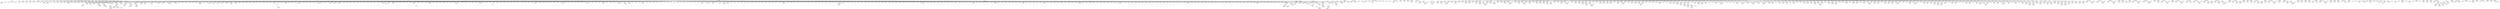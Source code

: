 strict digraph "" {
	"DTN(0x56505a2b0008)" -> "PN(0x56505a2b0050)"	[object=dts];
	"DTN(0x56505a2b0008)" -> "PN(0x56505a2b0058)"	[object=dts];
	"DTN(0x56505a2b0008)" -> "PN(0x56505a2b0060)"	[object=dts];
	"DTN(0x56505a2b0008)" -> "PN(0x56505a2b0068)"	[object=dts];
	"DTN(0x56505a2b0008)" -> "PN(0x56505a2b0070)"	[object=dts];
	"DTN(0x56505a2b0008)" -> "PN(0x56505a2b0078)"	[object=dts];
	"DTN(0x56505a2b0008)" -> "PN(0x56505a2b0080)"	[object=dts];
	"DTN(0x56505a2b0008)" -> "PN(0x56505a2b0088)"	[object=dts];
	"DTN(0x56505a2b0008)" -> "PN(0x56505a2b0090)"	[object=dts];
	"DTN(0x56505a2b0008)" -> "PN(0x56505a2b0098)"	[object=dts];
	"DTN(0x56505a2b0008)" -> "PN(0x56505a2b00a0)"	[object=dts];
	"DTN(0x56505a2b0008)" -> "PN(0x56505a2b00a8)"	[object=dts];
	"DTN(0x56505a2b0008)" -> "PN(0x56505a2b00b0)"	[object=dts];
	"DTN(0x56505a2b0008)" -> "PN(0x56505a2b00b8)"	[object=dts];
	"DTN(0x56505a2b0008)" -> "PN(0x56505a2b00c0)"	[object=dts];
	"DTN(0x56505a2b0008)" -> "PN(0x56505a2b00c8)"	[object=dts];
	"DTN(0x56505a2b0008)" -> "PN(0x56505a2b00d0)"	[object=dts];
	"DTN(0x56505a2b0008)" -> "PN(0x56505a2b00d8)"	[object=dts];
	"DTN(0x56505a2b0008)" -> "PN(0x56505a2b00e0)"	[object=dts];
	"DTN(0x56505a2b0008)" -> "PN(0x56505a2b00e8)"	[object=dts];
	"DTN(0x56505a2b0008)" -> "PN(0x56505a2b00f0)"	[object=dts];
	"DTN(0x56505a2b0008)" -> "PN(0x56505a2b00f8)"	[object=dts];
	"DTN(0x56505a2b0008)" -> "PN(0x56505a2b0100)"	[object=dts];
	"DTN(0x56505a2b0008)" -> "PN(0x56505a2b0108)"	[object=dts];
	"DTN(0x56505a2b0008)" -> "PN(0x56505a2b0110)"	[object=dts];
	"DTN(0x56505a2b0008)" -> "PN(0x56505a2b0118)"	[object=dts];
	"DTN(0x56505a2b0008)" -> "PN(0x56505a2b0148)"	[object=dts];
	"DTN(0x56505a2b0008)" -> "PN(0x56505a2b0150)"	[object=dts];
	"DTN(0x56505a2b0008)" -> "PN(0x56505a2b0158)"	[object=dts];
	"DTN(0x56505a2b0008)" -> "PN(0x56505a2b0168)"	[object=dts];
	"DTN(0x56505a2b0008)" -> "PN(0x56505a2b01c8)"	[object=dts];
	"DTN(0x56505a2b0008)" -> "PN(0x56505a2b01f0)"	[object=dts];
	"DTN(0x56505a2b0008)" -> "PN(0x56505a2b01f8)"	[object=dts];
	"PN(0x56505a2b0050)" -> "PN(0x56505a2bebe0)"	[object=ptr];
	"PN(0x56505a2b0058)" -> "PN(0x56505a2bf990)"	[object=ptr];
	"PN(0x56505a2b0060)" -> "PN(0x56505a2beb60)"	[object=ptr];
	"PN(0x56505a2b0068)" -> "PN(0x56505a2bd150)"	[object=ptr];
	"PN(0x56505a2b0070)" -> "PN(0x56505a2c69e0)"	[object=ptr];
	"PN(0x56505a2b0078)" -> "PN(0x56505a2c3c30)"	[object=ptr];
	"PN(0x56505a2b0080)" -> "PN(0x56505a2b91b0)"	[object=ptr];
	"PN(0x56505a2b0088)" -> "PN(0x56505a2bff50)"	[object=ptr];
	"PN(0x56505a2b0090)" -> "PN(0x56505a2c36c0)"	[object=ptr];
	"PN(0x56505a2b0098)" -> "PN(0x56505a2c27a0)"	[object=ptr];
	"PN(0x56505a2b00a0)" -> "PN(0x56505a2c65c0)"	[object=ptr];
	"PN(0x56505a2b00a8)" -> "PN(0x56505a2c0af0)"	[object=ptr];
	"PN(0x56505a2b00b0)" -> "PN(0x56505a2b6910)"	[object=ptr];
	"PN(0x56505a2b00b8)" -> "PN(0x56505a2bbf60)"	[object=ptr];
	"PN(0x56505a2b00c8)" -> "PN(0x56505a2c6eb0)"	[object=ptr];
	"PN(0x56505a2b00d0)" -> "PN(0x56505a2c3890)"	[object=ptr];
	"PN(0x56505a2b00d8)" -> "PN(0x56505a2c39b0)"	[object=ptr];
	"PN(0x56505a2b00e8)" -> "PN(0x56505a2c3ae0)"	[object=ptr];
	"PN(0x56505a2b00f0)" -> "PN(0x56505a2bfdf0)"	[object=ptr];
	"PN(0x56505a2b00f8)" -> "PN(0x56505a2b6b60)"	[object=ptr];
	"PN(0x56505a2b0100)" -> "PN(0x56505a2b5dd0)"	[object=ptr];
	"PN(0x56505a2b0108)" -> "PN(0x56505a2c53d0)"	[object=ptr];
	"PN(0x56505a2b0110)" -> "PN(0x56505a2b9d30)"	[object=ptr];
	"PN(0x56505a2b0150)" -> "PN(0x56505a2c00a0)"	[object=ptr];
	"PN(0x56505a2b0168)" -> "PN(0x56505a2b61a0)"	[object=ptr];
	"PN(0x56505a2b01c8)" -> "PN(0x56505a2ba460)"	[object=ptr];
	"PN(0x56505a2b01f0)" -> "PN(0x56505a2c6a40)"	[object=ptr];
	"PN(0x56505a2b01f8)" -> "PN(0x56505a2c5e40)"	[object=ptr];
	"DTN(0x56505a2b0278)" -> "PN(0x56505a2b0280)"	[object=dts];
	"DTN(0x56505a2b0278)" -> "PN(0x56505a2b0288)"	[object=dts];
	"PN(0x56505a2b0280)" -> "PN(0x56505a2b02a0)"	[object=ptr];
	"DTN(0x56505a2b06d8)" -> "PN(0x56505a2b06e0)"	[object=dts];
	"DTN(0x56505a2b1038)" -> "PN(0x56505a2b1048)"	[object=dts];
	"DTN(0x56505a2b10d8)" -> "PN(0x56505a2b10e0)"	[object=dts];
	"DTN(0x56505a2b1118)" -> "PN(0x56505a2b1120)"	[object=dts];
	"PN(0x56505a2b1120)" -> "PN(0x56505a2b1100)"	[object=ptr];
	"DTN(0x56505a2b1158)" -> "PN(0x56505a2b1160)"	[object=dts];
	"DTN(0x56505a2b1158)" -> "PN(0x56505a2b1168)"	[object=dts];
	"PN(0x56505a2b1160)" -> "PN(0x56505a2b1140)"	[object=ptr];
	"PN(0x56505a2b1168)" -> "PN(0x56505a2b3980)"	[object=ptr];
	"DTN(0x56505a2b1198)" -> "PN(0x56505a2b11a0)"	[object=dts];
	"DTN(0x56505a2b1198)" -> "PN(0x56505a2b11a8)"	[object=dts];
	"PN(0x56505a2b11a0)" -> "PN(0x56505a2b1180)"	[object=ptr];
	"PN(0x56505a2b11a8)" -> "PN(0x56505a2b0c10)"	[object=ptr];
	"DTN(0x56505a2b11d8)" -> "PN(0x56505a2b11e0)"	[object=dts];
	"DTN(0x56505a2b11d8)" -> "PN(0x56505a2b11e8)"	[object=dts];
	"PN(0x56505a2b11e0)" -> "PN(0x56505a2b11c0)"	[object=ptr];
	"PN(0x56505a2b11e8)" -> "PN(0x56505a2b3d00)"	[object=ptr];
	"DTN(0x56505a2b1218)" -> "PN(0x56505a2b1220)"	[object=dts];
	"DTN(0x56505a2b1218)" -> "PN(0x56505a2b1228)"	[object=dts];
	"PN(0x56505a2b1220)" -> "PN(0x56505a2b1200)"	[object=ptr];
	"PN(0x56505a2b1228)" -> "PN(0x56505a2b48c0)"	[object=ptr];
	"DTN(0x56505a2b1258)" -> "PN(0x56505a2b1260)"	[object=dts];
	"DTN(0x56505a2b1258)" -> "PN(0x56505a2b1268)"	[object=dts];
	"PN(0x56505a2b1260)" -> "PN(0x56505a2b1240)"	[object=ptr];
	"PN(0x56505a2b1268)" -> "PN(0x56505a2b0ed0)"	[object=ptr];
	"DTN(0x56505a2b1298)" -> "PN(0x56505a2b12a0)"	[object=dts];
	"DTN(0x56505a2b1298)" -> "PN(0x56505a2b12a8)"	[object=dts];
	"PN(0x56505a2b12a0)" -> "PN(0x56505a2b1280)"	[object=ptr];
	"PN(0x56505a2b12a8)" -> "PN(0x56505a2b3200)"	[object=ptr];
	"DTN(0x56505a2b12d8)" -> "PN(0x56505a2b12e0)"	[object=dts];
	"PN(0x56505a2b12e0)" -> "PN(0x56505a2b12c0)"	[object=ptr];
	"DTN(0x56505a2b1318)" -> "PN(0x56505a2b1320)"	[object=dts];
	"DTN(0x56505a2b1318)" -> "PN(0x56505a2b1328)"	[object=dts];
	"PN(0x56505a2b1320)" -> "PN(0x56505a2b1300)"	[object=ptr];
	"PN(0x56505a2b1328)" -> "PN(0x56505a2b1820)"	[object=ptr];
	"DTN(0x56505a2b1358)" -> "PN(0x56505a2b1360)"	[object=dts];
	"DTN(0x56505a2b1358)" -> "PN(0x56505a2b1368)"	[object=dts];
	"PN(0x56505a2b1360)" -> "PN(0x56505a2b1380)"	[object=ptr];
	"PN(0x56505a2b1368)" -> "PN(0x56505a2b0f50)"	[object=ptr];
	"DTN(0x56505a2b1398)" -> "PN(0x56505a2b13a0)"	[object=dts];
	"DTN(0x56505a2b1398)" -> "PN(0x56505a2b13a8)"	[object=dts];
	"PN(0x56505a2b13a0)" -> "PN(0x56505a2b1340)"	[object=ptr];
	"PN(0x56505a2b13a8)" -> "PN(0x56505a2b0d90)"	[object=ptr];
	"DTN(0x56505a2b13d8)" -> "PN(0x56505a2b13e0)"	[object=dts];
	"DTN(0x56505a2b13d8)" -> "PN(0x56505a2b13e8)"	[object=dts];
	"PN(0x56505a2b13e0)" -> "PN(0x56505a2b13c0)"	[object=ptr];
	"PN(0x56505a2b13e8)" -> "PN(0x56505a2b11e0)"	[object=ptr];
	"DTN(0x56505a2b1418)" -> "PN(0x56505a2b1420)"	[object=dts];
	"DTN(0x56505a2b1418)" -> "PN(0x56505a2b1428)"	[object=dts];
	"PN(0x56505a2b1420)" -> "PN(0x56505a2b1400)"	[object=ptr];
	"PN(0x56505a2b1428)" -> "PN(0x56505a2b4680)"	[object=ptr];
	"DTN(0x56505a2b1458)" -> "PN(0x56505a2b1460)"	[object=dts];
	"DTN(0x56505a2b1458)" -> "PN(0x56505a2b1468)"	[object=dts];
	"PN(0x56505a2b1460)" -> "PN(0x56505a2b1440)"	[object=ptr];
	"PN(0x56505a2b1468)" -> "PN(0x56505a2b35c0)"	[object=ptr];
	"DTN(0x56505a2b1498)" -> "PN(0x56505a2b14a0)"	[object=dts];
	"DTN(0x56505a2b1498)" -> "PN(0x56505a2b14a8)"	[object=dts];
	"PN(0x56505a2b14a0)" -> "PN(0x56505a2b1480)"	[object=ptr];
	"PN(0x56505a2b14a8)" -> "PN(0x56505a2b17a0)"	[object=ptr];
	"DTN(0x56505a2b14d8)" -> "PN(0x56505a2b14e0)"	[object=dts];
	"DTN(0x56505a2b14d8)" -> "PN(0x56505a2b14e8)"	[object=dts];
	"PN(0x56505a2b14e0)" -> "PN(0x56505a2b14c0)"	[object=ptr];
	"PN(0x56505a2b14e8)" -> "PN(0x56505a2b3600)"	[object=ptr];
	"DTN(0x56505a2b1518)" -> "PN(0x56505a2b1520)"	[object=dts];
	"PN(0x56505a2b1520)" -> "PN(0x56505a2b1500)"	[object=ptr];
	"DTN(0x56505a2b1558)" -> "PN(0x56505a2b1560)"	[object=dts];
	"DTN(0x56505a2b1558)" -> "PN(0x56505a2b1568)"	[object=dts];
	"PN(0x56505a2b1560)" -> "PN(0x56505a2b1540)"	[object=ptr];
	"PN(0x56505a2b1568)" -> "PN(0x56505a2b1db0)"	[object=ptr];
	"DTN(0x56505a2b1598)" -> "PN(0x56505a2b15a0)"	[object=dts];
	"DTN(0x56505a2b1598)" -> "PN(0x56505a2b15a8)"	[object=dts];
	"PN(0x56505a2b15a0)" -> "PN(0x56505a2b1580)"	[object=ptr];
	"PN(0x56505a2b15a8)" -> "PN(0x56505a2b0dd0)"	[object=ptr];
	"DTN(0x56505a2b15d8)" -> "PN(0x56505a2b15e0)"	[object=dts];
	"DTN(0x56505a2b15d8)" -> "PN(0x56505a2b15e8)"	[object=dts];
	"PN(0x56505a2b15e0)" -> "PN(0x56505a2b15c0)"	[object=ptr];
	"PN(0x56505a2b15e8)" -> "PN(0x56505a2b1e30)"	[object=ptr];
	"DTN(0x56505a2b1618)" -> "PN(0x56505a2b1620)"	[object=dts];
	"DTN(0x56505a2b1618)" -> "PN(0x56505a2b1628)"	[object=dts];
	"PN(0x56505a2b1620)" -> "PN(0x56505a2b1600)"	[object=ptr];
	"PN(0x56505a2b1628)" -> "PN(0x56505a2b0b90)"	[object=ptr];
	"DTN(0x56505a2b1658)" -> "PN(0x56505a2b1660)"	[object=dts];
	"DTN(0x56505a2b1658)" -> "PN(0x56505a2b1668)"	[object=dts];
	"PN(0x56505a2b1660)" -> "PN(0x56505a2b1640)"	[object=ptr];
	"PN(0x56505a2b1668)" -> "PN(0x56505a2b11a0)"	[object=ptr];
	"DTN(0x56505a2b1698)" -> "PN(0x56505a2b16a0)"	[object=dts];
	"DTN(0x56505a2b1698)" -> "PN(0x56505a2b16a8)"	[object=dts];
	"PN(0x56505a2b16a0)" -> "PN(0x56505a2b1680)"	[object=ptr];
	"PN(0x56505a2b16a8)" -> "PN(0x56505a2b2f00)"	[object=ptr];
	"DTN(0x56505a2b16d8)" -> "PN(0x56505a2b16e0)"	[object=dts];
	"PN(0x56505a2b16e0)" -> "PN(0x56505a2b16c0)"	[object=ptr];
	"DTN(0x56505a2b1718)" -> "PN(0x56505a2b1720)"	[object=dts];
	"DTN(0x56505a2b1718)" -> "PN(0x56505a2b1728)"	[object=dts];
	"PN(0x56505a2b1720)" -> "PN(0x56505a2b1700)"	[object=ptr];
	"PN(0x56505a2b1728)" -> "PN(0x56505a2b3880)"	[object=ptr];
	"DTN(0x56505a2b1758)" -> "PN(0x56505a2b1760)"	[object=dts];
	"PN(0x56505a2b1760)" -> "PN(0x56505a2b1740)"	[object=ptr];
	"DTN(0x56505a2b1798)" -> "PN(0x56505a2b17a0)"	[object=dts];
	"PN(0x56505a2b17a0)" -> "PN(0x56505a2b1780)"	[object=ptr];
	"DTN(0x56505a2b17d8)" -> "PN(0x56505a2b17e0)"	[object=dts];
	"DTN(0x56505a2b17d8)" -> "PN(0x56505a2b17e8)"	[object=dts];
	"PN(0x56505a2b17e0)" -> "PN(0x56505a2b17c0)"	[object=ptr];
	"PN(0x56505a2b17e8)" -> "PN(0x56505a2b3100)"	[object=ptr];
	"DTN(0x56505a2b1818)" -> "PN(0x56505a2b1820)"	[object=dts];
	"PN(0x56505a2b1820)" -> "PN(0x56505a2b1800)"	[object=ptr];
	"DTN(0x56505a2b1858)" -> "PN(0x56505a2b1860)"	[object=dts];
	"PN(0x56505a2b1860)" -> "PN(0x56505a2b1840)"	[object=ptr];
	"DTN(0x56505a2b1898)" -> "PN(0x56505a2b18a0)"	[object=dts];
	"DTN(0x56505a2b1898)" -> "PN(0x56505a2b18a8)"	[object=dts];
	"PN(0x56505a2b18a0)" -> "PN(0x56505a2b1880)"	[object=ptr];
	"PN(0x56505a2b18a8)" -> "PN(0x56505a2b4ac0)"	[object=ptr];
	"DTN(0x56505a2b18d8)" -> "PN(0x56505a2b18e8)"	[object=dts];
	"DTN(0x56505a2b2ef8)" -> "PN(0x56505a2b2f00)"	[object=dts];
	"DTN(0x56505a2b2ef8)" -> "PN(0x56505a2b2f08)"	[object=dts];
	"PN(0x56505a2b2f08)" -> "PN(0x56505a2b4400)"	[object=ptr];
	"DTN(0x56505a2b2f38)" -> "PN(0x56505a2b2f40)"	[object=dts];
	"DTN(0x56505a2b2f38)" -> "PN(0x56505a2b2f48)"	[object=dts];
	"PN(0x56505a2b2f40)" -> "PN(0x56505a2b2f20)"	[object=ptr];
	"PN(0x56505a2b2f48)" -> "PN(0x56505a2b4b00)"	[object=ptr];
	"DTN(0x56505a2b2f78)" -> "PN(0x56505a2b2f80)"	[object=dts];
	"PN(0x56505a2b2f80)" -> "PN(0x56505a2b2f60)"	[object=ptr];
	"DTN(0x56505a2b2fb8)" -> "PN(0x56505a2b2fc0)"	[object=dts];
	"DTN(0x56505a2b2fb8)" -> "PN(0x56505a2b2fc8)"	[object=dts];
	"PN(0x56505a2b2fc0)" -> "PN(0x56505a2b2fa0)"	[object=ptr];
	"PN(0x56505a2b2fc8)" -> "PN(0x56505a2b2870)"	[object=ptr];
	"DTN(0x56505a2b2ff8)" -> "PN(0x56505a2b3000)"	[object=dts];
	"DTN(0x56505a2b2ff8)" -> "PN(0x56505a2b3008)"	[object=dts];
	"PN(0x56505a2b3000)" -> "PN(0x56505a2b2fe0)"	[object=ptr];
	"PN(0x56505a2b3008)" -> "PN(0x56505a2b4d00)"	[object=ptr];
	"DTN(0x56505a2b3038)" -> "PN(0x56505a2b3040)"	[object=dts];
	"DTN(0x56505a2b3038)" -> "PN(0x56505a2b3048)"	[object=dts];
	"PN(0x56505a2b3040)" -> "PN(0x56505a2b3020)"	[object=ptr];
	"PN(0x56505a2b3048)" -> "PN(0x56505a2b44c0)"	[object=ptr];
	"DTN(0x56505a2b3078)" -> "PN(0x56505a2b3080)"	[object=dts];
	"PN(0x56505a2b3080)" -> "PN(0x56505a2b3060)"	[object=ptr];
	"DTN(0x56505a2b30b8)" -> "PN(0x56505a2b30c0)"	[object=dts];
	"DTN(0x56505a2b30b8)" -> "PN(0x56505a2b30c8)"	[object=dts];
	"PN(0x56505a2b30c0)" -> "PN(0x56505a2b30a0)"	[object=ptr];
	"PN(0x56505a2b30c8)" -> "PN(0x56505a2b2970)"	[object=ptr];
	"DTN(0x56505a2b30f8)" -> "PN(0x56505a2b3100)"	[object=dts];
	"PN(0x56505a2b3100)" -> "PN(0x56505a2b30e0)"	[object=ptr];
	"DTN(0x56505a2b3138)" -> "PN(0x56505a2b3140)"	[object=dts];
	"DTN(0x56505a2b3138)" -> "PN(0x56505a2b3148)"	[object=dts];
	"PN(0x56505a2b3140)" -> "PN(0x56505a2b3120)"	[object=ptr];
	"PN(0x56505a2b3148)" -> "PN(0x56505a2b33c0)"	[object=ptr];
	"DTN(0x56505a2b3178)" -> "PN(0x56505a2b3180)"	[object=dts];
	"DTN(0x56505a2b3178)" -> "PN(0x56505a2b3188)"	[object=dts];
	"PN(0x56505a2b3180)" -> "PN(0x56505a2b3160)"	[object=ptr];
	"PN(0x56505a2b3188)" -> "PN(0x56505a2b4340)"	[object=ptr];
	"DTN(0x56505a2b31b8)" -> "PN(0x56505a2b31c0)"	[object=dts];
	"DTN(0x56505a2b31b8)" -> "PN(0x56505a2b31c8)"	[object=dts];
	"PN(0x56505a2b31c0)" -> "PN(0x56505a2b31a0)"	[object=ptr];
	"PN(0x56505a2b31c8)" -> "PN(0x56505a2b5a90)"	[object=ptr];
	"DTN(0x56505a2b31f8)" -> "PN(0x56505a2b3200)"	[object=dts];
	"PN(0x56505a2b3200)" -> "PN(0x56505a2b31e0)"	[object=ptr];
	"DTN(0x56505a2b3238)" -> "PN(0x56505a2b3240)"	[object=dts];
	"DTN(0x56505a2b3238)" -> "PN(0x56505a2b3248)"	[object=dts];
	"PN(0x56505a2b3240)" -> "PN(0x56505a2b3220)"	[object=ptr];
	"PN(0x56505a2b3248)" -> "PN(0x56505a2b4e00)"	[object=ptr];
	"DTN(0x56505a2b3278)" -> "PN(0x56505a2b3280)"	[object=dts];
	"DTN(0x56505a2b3278)" -> "PN(0x56505a2b3288)"	[object=dts];
	"PN(0x56505a2b3280)" -> "PN(0x56505a2b3260)"	[object=ptr];
	"PN(0x56505a2b3288)" -> "PN(0x56505a2b2430)"	[object=ptr];
	"DTN(0x56505a2b32b8)" -> "PN(0x56505a2b32c0)"	[object=dts];
	"DTN(0x56505a2b32b8)" -> "PN(0x56505a2b32c8)"	[object=dts];
	"PN(0x56505a2b32c0)" -> "PN(0x56505a2b32a0)"	[object=ptr];
	"PN(0x56505a2b32c8)" -> "PN(0x56505a2b2fc0)"	[object=ptr];
	"DTN(0x56505a2b32f8)" -> "PN(0x56505a2b3300)"	[object=dts];
	"PN(0x56505a2b3300)" -> "PN(0x56505a2b32e0)"	[object=ptr];
	"DTN(0x56505a2b3338)" -> "PN(0x56505a2b3340)"	[object=dts];
	"DTN(0x56505a2b3338)" -> "PN(0x56505a2b3348)"	[object=dts];
	"PN(0x56505a2b3340)" -> "PN(0x56505a2b3320)"	[object=ptr];
	"PN(0x56505a2b3348)" -> "PN(0x56505a2b1220)"	[object=ptr];
	"DTN(0x56505a2b3378)" -> "PN(0x56505a2b3380)"	[object=dts];
	"DTN(0x56505a2b3378)" -> "PN(0x56505a2b3388)"	[object=dts];
	"PN(0x56505a2b3380)" -> "PN(0x56505a2b3360)"	[object=ptr];
	"PN(0x56505a2b3388)" -> "PN(0x56505a2b4900)"	[object=ptr];
	"DTN(0x56505a2b33b8)" -> "PN(0x56505a2b33c0)"	[object=dts];
	"PN(0x56505a2b33c0)" -> "PN(0x56505a2b33e0)"	[object=ptr];
	"DTN(0x56505a2b33f8)" -> "PN(0x56505a2b3400)"	[object=dts];
	"DTN(0x56505a2b33f8)" -> "PN(0x56505a2b3408)"	[object=dts];
	"PN(0x56505a2b3400)" -> "PN(0x56505a2b33a0)"	[object=ptr];
	"PN(0x56505a2b3408)" -> "PN(0x56505a2b1df0)"	[object=ptr];
	"DTN(0x56505a2b3438)" -> "PN(0x56505a2b3440)"	[object=dts];
	"DTN(0x56505a2b3438)" -> "PN(0x56505a2b3448)"	[object=dts];
	"PN(0x56505a2b3440)" -> "PN(0x56505a2b3420)"	[object=ptr];
	"PN(0x56505a2b3448)" -> "PN(0x56505a2b3680)"	[object=ptr];
	"DTN(0x56505a2b3478)" -> "PN(0x56505a2b3480)"	[object=dts];
	"DTN(0x56505a2b3478)" -> "PN(0x56505a2b3488)"	[object=dts];
	"PN(0x56505a2b3480)" -> "PN(0x56505a2b3460)"	[object=ptr];
	"PN(0x56505a2b3488)" -> "PN(0x56505a2b4e40)"	[object=ptr];
	"DTN(0x56505a2b34b8)" -> "PN(0x56505a2b34c0)"	[object=dts];
	"DTN(0x56505a2b34b8)" -> "PN(0x56505a2b34c8)"	[object=dts];
	"PN(0x56505a2b34c0)" -> "PN(0x56505a2b34a0)"	[object=ptr];
	"PN(0x56505a2b34c8)" -> "PN(0x56505a2b4500)"	[object=ptr];
	"DTN(0x56505a2b34f8)" -> "PN(0x56505a2b3500)"	[object=dts];
	"DTN(0x56505a2b34f8)" -> "PN(0x56505a2b3508)"	[object=dts];
	"PN(0x56505a2b3500)" -> "PN(0x56505a2b34e0)"	[object=ptr];
	"PN(0x56505a2b3508)" -> "PN(0x56505a2b4800)"	[object=ptr];
	"DTN(0x56505a2b3538)" -> "PN(0x56505a2b3540)"	[object=dts];
	"DTN(0x56505a2b3538)" -> "PN(0x56505a2b3548)"	[object=dts];
	"PN(0x56505a2b3540)" -> "PN(0x56505a2b3520)"	[object=ptr];
	"PN(0x56505a2b3548)" -> "PN(0x56505a2b2f40)"	[object=ptr];
	"DTN(0x56505a2b3578)" -> "PN(0x56505a2b3580)"	[object=dts];
	"DTN(0x56505a2b3578)" -> "PN(0x56505a2b3588)"	[object=dts];
	"PN(0x56505a2b3580)" -> "PN(0x56505a2b3560)"	[object=ptr];
	"PN(0x56505a2b3588)" -> "PN(0x56505a2b3f80)"	[object=ptr];
	"DTN(0x56505a2b35b8)" -> "PN(0x56505a2b35c0)"	[object=dts];
	"PN(0x56505a2b35c0)" -> "PN(0x56505a2b35a0)"	[object=ptr];
	"DTN(0x56505a2b35f8)" -> "PN(0x56505a2b3600)"	[object=dts];
	"PN(0x56505a2b3600)" -> "PN(0x56505a2b35e0)"	[object=ptr];
	"DTN(0x56505a2b3638)" -> "PN(0x56505a2b3640)"	[object=dts];
	"DTN(0x56505a2b3638)" -> "PN(0x56505a2b3648)"	[object=dts];
	"PN(0x56505a2b3640)" -> "PN(0x56505a2b3620)"	[object=ptr];
	"PN(0x56505a2b3648)" -> "PN(0x56505a2b3c80)"	[object=ptr];
	"DTN(0x56505a2b3678)" -> "PN(0x56505a2b3680)"	[object=dts];
	"DTN(0x56505a2b3678)" -> "PN(0x56505a2b3688)"	[object=dts];
	"PN(0x56505a2b3680)" -> "PN(0x56505a2b3660)"	[object=ptr];
	"PN(0x56505a2b3688)" -> "PN(0x56505a2b3ec0)"	[object=ptr];
	"DTN(0x56505a2b36b8)" -> "PN(0x56505a2b36c0)"	[object=dts];
	"DTN(0x56505a2b36b8)" -> "PN(0x56505a2b36c8)"	[object=dts];
	"PN(0x56505a2b36c0)" -> "PN(0x56505a2b36a0)"	[object=ptr];
	"PN(0x56505a2b36c8)" -> "PN(0x56505a2b3780)"	[object=ptr];
	"DTN(0x56505a2b36f8)" -> "PN(0x56505a2b3700)"	[object=dts];
	"DTN(0x56505a2b36f8)" -> "PN(0x56505a2b3708)"	[object=dts];
	"PN(0x56505a2b3700)" -> "PN(0x56505a2b36e0)"	[object=ptr];
	"PN(0x56505a2b3708)" -> "PN(0x56505a2b1e70)"	[object=ptr];
	"DTN(0x56505a2b3738)" -> "PN(0x56505a2b3740)"	[object=dts];
	"DTN(0x56505a2b3738)" -> "PN(0x56505a2b3748)"	[object=dts];
	"PN(0x56505a2b3740)" -> "PN(0x56505a2b3720)"	[object=ptr];
	"PN(0x56505a2b3748)" -> "PN(0x56505a2b39c0)"	[object=ptr];
	"DTN(0x56505a2b3778)" -> "PN(0x56505a2b3780)"	[object=dts];
	"DTN(0x56505a2b3778)" -> "PN(0x56505a2b3788)"	[object=dts];
	"PN(0x56505a2b3780)" -> "PN(0x56505a2b3760)"	[object=ptr];
	"PN(0x56505a2b3788)" -> "PN(0x56505a2b4240)"	[object=ptr];
	"DTN(0x56505a2b37b8)" -> "PN(0x56505a2b37c0)"	[object=dts];
	"PN(0x56505a2b37c0)" -> "PN(0x56505a2b37a0)"	[object=ptr];
	"DTN(0x56505a2b37f8)" -> "PN(0x56505a2b3800)"	[object=dts];
	"DTN(0x56505a2b37f8)" -> "PN(0x56505a2b3808)"	[object=dts];
	"PN(0x56505a2b3800)" -> "PN(0x56505a2b37e0)"	[object=ptr];
	"PN(0x56505a2b3808)" -> "PN(0x56505a2b28b0)"	[object=ptr];
	"DTN(0x56505a2b3838)" -> "PN(0x56505a2b3840)"	[object=dts];
	"PN(0x56505a2b3840)" -> "PN(0x56505a2b3820)"	[object=ptr];
	"DTN(0x56505a2b3878)" -> "PN(0x56505a2b3880)"	[object=dts];
	"DTN(0x56505a2b3878)" -> "PN(0x56505a2b3888)"	[object=dts];
	"PN(0x56505a2b3880)" -> "PN(0x56505a2b3860)"	[object=ptr];
	"PN(0x56505a2b3888)" -> "PN(0x56505a2b3b40)"	[object=ptr];
	"DTN(0x56505a2b38b8)" -> "PN(0x56505a2b38c0)"	[object=dts];
	"PN(0x56505a2b38c0)" -> "PN(0x56505a2b38a0)"	[object=ptr];
	"DTN(0x56505a2b38f8)" -> "PN(0x56505a2b3900)"	[object=dts];
	"DTN(0x56505a2b38f8)" -> "PN(0x56505a2b3908)"	[object=dts];
	"PN(0x56505a2b3900)" -> "PN(0x56505a2b38e0)"	[object=ptr];
	"PN(0x56505a2b3908)" -> "PN(0x56505a2b4140)"	[object=ptr];
	"DTN(0x56505a2b3938)" -> "PN(0x56505a2b3940)"	[object=dts];
	"DTN(0x56505a2b3938)" -> "PN(0x56505a2b3948)"	[object=dts];
	"PN(0x56505a2b3940)" -> "PN(0x56505a2b3920)"	[object=ptr];
	"PN(0x56505a2b3948)" -> "PN(0x56505a2b5990)"	[object=ptr];
	"DTN(0x56505a2b3978)" -> "PN(0x56505a2b3980)"	[object=dts];
	"DTN(0x56505a2b3978)" -> "PN(0x56505a2b3988)"	[object=dts];
	"PN(0x56505a2b3980)" -> "PN(0x56505a2b39a0)"	[object=ptr];
	"PN(0x56505a2b3988)" -> "PN(0x56505a2b4080)"	[object=ptr];
	"DTN(0x56505a2b39b8)" -> "PN(0x56505a2b39c0)"	[object=dts];
	"PN(0x56505a2b39c0)" -> "PN(0x56505a2b3960)"	[object=ptr];
	"DTN(0x56505a2b39f8)" -> "PN(0x56505a2b3a00)"	[object=dts];
	"DTN(0x56505a2b39f8)" -> "PN(0x56505a2b3a08)"	[object=dts];
	"PN(0x56505a2b3a00)" -> "PN(0x56505a2b39e0)"	[object=ptr];
	"PN(0x56505a2b3a08)" -> "PN(0x56505a2b3700)"	[object=ptr];
	"DTN(0x56505a2b3a38)" -> "PN(0x56505a2b3a40)"	[object=dts];
	"PN(0x56505a2b3a40)" -> "PN(0x56505a2b3a20)"	[object=ptr];
	"DTN(0x56505a2b3a78)" -> "PN(0x56505a2b3a80)"	[object=dts];
	"PN(0x56505a2b3a80)" -> "PN(0x56505a2b3a60)"	[object=ptr];
	"DTN(0x56505a2b3ab8)" -> "PN(0x56505a2b3ac0)"	[object=dts];
	"DTN(0x56505a2b3ab8)" -> "PN(0x56505a2b3ac8)"	[object=dts];
	"PN(0x56505a2b3ac0)" -> "PN(0x56505a2b3aa0)"	[object=ptr];
	"PN(0x56505a2b3ac8)" -> "PN(0x56505a2b15e0)"	[object=ptr];
	"DTN(0x56505a2b3af8)" -> "PN(0x56505a2b3b00)"	[object=dts];
	"PN(0x56505a2b3b00)" -> "PN(0x56505a2b3ae0)"	[object=ptr];
	"DTN(0x56505a2b3b38)" -> "PN(0x56505a2b3b40)"	[object=dts];
	"PN(0x56505a2b3b40)" -> "PN(0x56505a2b3b20)"	[object=ptr];
	"DTN(0x56505a2b3b78)" -> "PN(0x56505a2b3b80)"	[object=dts];
	"PN(0x56505a2b3b80)" -> "PN(0x56505a2b3b60)"	[object=ptr];
	"DTN(0x56505a2b3bb8)" -> "PN(0x56505a2b3bc0)"	[object=dts];
	"DTN(0x56505a2b3bb8)" -> "PN(0x56505a2b3bc8)"	[object=dts];
	"PN(0x56505a2b3bc0)" -> "PN(0x56505a2b3ba0)"	[object=ptr];
	"PN(0x56505a2b3bc8)" -> "PN(0x56505a2b3e40)"	[object=ptr];
	"DTN(0x56505a2b3bf8)" -> "PN(0x56505a2b3c00)"	[object=dts];
	"PN(0x56505a2b3c00)" -> "PN(0x56505a2b3be0)"	[object=ptr];
	"DTN(0x56505a2b3c38)" -> "PN(0x56505a2b3c40)"	[object=dts];
	"DTN(0x56505a2b3c38)" -> "PN(0x56505a2b3c48)"	[object=dts];
	"PN(0x56505a2b3c40)" -> "PN(0x56505a2b3c20)"	[object=ptr];
	"PN(0x56505a2b3c48)" -> "PN(0x56505a2b4200)"	[object=ptr];
	"DTN(0x56505a2b3c78)" -> "PN(0x56505a2b3c80)"	[object=dts];
	"PN(0x56505a2b3c80)" -> "PN(0x56505a2b3c60)"	[object=ptr];
	"DTN(0x56505a2b3cb8)" -> "PN(0x56505a2b3cc0)"	[object=dts];
	"DTN(0x56505a2b3cb8)" -> "PN(0x56505a2b3cc8)"	[object=dts];
	"PN(0x56505a2b3cc0)" -> "PN(0x56505a2b3ca0)"	[object=ptr];
	"PN(0x56505a2b3cc8)" -> "PN(0x56505a2b1360)"	[object=ptr];
	"DTN(0x56505a2b3cf8)" -> "PN(0x56505a2b3d00)"	[object=dts];
	"DTN(0x56505a2b3cf8)" -> "PN(0x56505a2b3d08)"	[object=dts];
	"PN(0x56505a2b3d00)" -> "PN(0x56505a2b3ce0)"	[object=ptr];
	"PN(0x56505a2b3d08)" -> "PN(0x56505a2b4dc0)"	[object=ptr];
	"DTN(0x56505a2b3d38)" -> "PN(0x56505a2b3d40)"	[object=dts];
	"DTN(0x56505a2b3d38)" -> "PN(0x56505a2b3d48)"	[object=dts];
	"PN(0x56505a2b3d40)" -> "PN(0x56505a2b3d20)"	[object=ptr];
	"PN(0x56505a2b3d48)" -> "PN(0x56505a2b24f0)"	[object=ptr];
	"DTN(0x56505a2b3d78)" -> "PN(0x56505a2b3d80)"	[object=dts];
	"PN(0x56505a2b3d80)" -> "PN(0x56505a2b3d60)"	[object=ptr];
	"DTN(0x56505a2b3db8)" -> "PN(0x56505a2b3dc0)"	[object=dts];
	"DTN(0x56505a2b3db8)" -> "PN(0x56505a2b3dc8)"	[object=dts];
	"PN(0x56505a2b3dc0)" -> "PN(0x56505a2b3da0)"	[object=ptr];
	"PN(0x56505a2b3dc8)" -> "PN(0x56505a2b47c0)"	[object=ptr];
	"DTN(0x56505a2b3df8)" -> "PN(0x56505a2b3e00)"	[object=dts];
	"PN(0x56505a2b3e00)" -> "PN(0x56505a2b3de0)"	[object=ptr];
	"DTN(0x56505a2b3e38)" -> "PN(0x56505a2b3e40)"	[object=dts];
	"PN(0x56505a2b3e40)" -> "PN(0x56505a2b3e20)"	[object=ptr];
	"DTN(0x56505a2b3e78)" -> "PN(0x56505a2b3e80)"	[object=dts];
	"PN(0x56505a2b3e80)" -> "PN(0x56505a2b3e60)"	[object=ptr];
	"DTN(0x56505a2b3eb8)" -> "PN(0x56505a2b3ec0)"	[object=dts];
	"DTN(0x56505a2b3eb8)" -> "PN(0x56505a2b3ec8)"	[object=dts];
	"PN(0x56505a2b3ec0)" -> "PN(0x56505a2b3ea0)"	[object=ptr];
	"PN(0x56505a2b3ec8)" -> "PN(0x56505a2b4100)"	[object=ptr];
	"DTN(0x56505a2b3ef8)" -> "PN(0x56505a2b3f00)"	[object=dts];
	"DTN(0x56505a2b3ef8)" -> "PN(0x56505a2b3f08)"	[object=dts];
	"PN(0x56505a2b3f00)" -> "PN(0x56505a2b3ee0)"	[object=ptr];
	"PN(0x56505a2b3f08)" -> "PN(0x56505a2b46c0)"	[object=ptr];
	"DTN(0x56505a2b3f38)" -> "PN(0x56505a2b3f40)"	[object=dts];
	"DTN(0x56505a2b3f38)" -> "PN(0x56505a2b3f48)"	[object=dts];
	"PN(0x56505a2b3f40)" -> "PN(0x56505a2b3f20)"	[object=ptr];
	"PN(0x56505a2b3f48)" -> "PN(0x56505a2b5890)"	[object=ptr];
	"DTN(0x56505a2b3f78)" -> "PN(0x56505a2b3f80)"	[object=dts];
	"DTN(0x56505a2b3f78)" -> "PN(0x56505a2b3f88)"	[object=dts];
	"PN(0x56505a2b3f80)" -> "PN(0x56505a2b3f60)"	[object=ptr];
	"PN(0x56505a2b3f88)" -> "PN(0x56505a2b5810)"	[object=ptr];
	"DTN(0x56505a2b3fb8)" -> "PN(0x56505a2b3fc0)"	[object=dts];
	"PN(0x56505a2b3fc0)" -> "PN(0x56505a2b3fa0)"	[object=ptr];
	"DTN(0x56505a2b3ff8)" -> "PN(0x56505a2b4000)"	[object=dts];
	"DTN(0x56505a2b3ff8)" -> "PN(0x56505a2b4008)"	[object=dts];
	"PN(0x56505a2b4000)" -> "PN(0x56505a2b3fe0)"	[object=ptr];
	"PN(0x56505a2b4008)" -> "PN(0x56505a2b3ac0)"	[object=ptr];
	"DTN(0x56505a2b4038)" -> "PN(0x56505a2b4040)"	[object=dts];
	"PN(0x56505a2b4040)" -> "PN(0x56505a2b4020)"	[object=ptr];
	"DTN(0x56505a2b4078)" -> "PN(0x56505a2b4080)"	[object=dts];
	"PN(0x56505a2b4080)" -> "PN(0x56505a2b4060)"	[object=ptr];
	"DTN(0x56505a2b40b8)" -> "PN(0x56505a2b40c0)"	[object=dts];
	"PN(0x56505a2b40c0)" -> "PN(0x56505a2b40a0)"	[object=ptr];
	"DTN(0x56505a2b40f8)" -> "PN(0x56505a2b4100)"	[object=dts];
	"DTN(0x56505a2b40f8)" -> "PN(0x56505a2b4108)"	[object=dts];
	"PN(0x56505a2b4100)" -> "PN(0x56505a2b40e0)"	[object=ptr];
	"PN(0x56505a2b4108)" -> "PN(0x56505a2b4c40)"	[object=ptr];
	"DTN(0x56505a2b4138)" -> "PN(0x56505a2b4140)"	[object=dts];
	"DTN(0x56505a2b4138)" -> "PN(0x56505a2b4148)"	[object=dts];
	"PN(0x56505a2b4140)" -> "PN(0x56505a2b4120)"	[object=ptr];
	"PN(0x56505a2b4148)" -> "PN(0x56505a2b5a50)"	[object=ptr];
	"DTN(0x56505a2b4178)" -> "PN(0x56505a2b4180)"	[object=dts];
	"DTN(0x56505a2b4178)" -> "PN(0x56505a2b4188)"	[object=dts];
	"PN(0x56505a2b4180)" -> "PN(0x56505a2b4160)"	[object=ptr];
	"PN(0x56505a2b4188)" -> "PN(0x56505a2b4840)"	[object=ptr];
	"DTN(0x56505a2b41b8)" -> "PN(0x56505a2b41c0)"	[object=dts];
	"DTN(0x56505a2b41b8)" -> "PN(0x56505a2b41c8)"	[object=dts];
	"PN(0x56505a2b41c0)" -> "PN(0x56505a2b41a0)"	[object=ptr];
	"PN(0x56505a2b41c8)" -> "PN(0x56505a2b4380)"	[object=ptr];
	"DTN(0x56505a2b41f8)" -> "PN(0x56505a2b4200)"	[object=dts];
	"DTN(0x56505a2b41f8)" -> "PN(0x56505a2b4208)"	[object=dts];
	"PN(0x56505a2b4200)" -> "PN(0x56505a2b41e0)"	[object=ptr];
	"PN(0x56505a2b4208)" -> "PN(0x56505a2b59d0)"	[object=ptr];
	"DTN(0x56505a2b4238)" -> "PN(0x56505a2b4240)"	[object=dts];
	"PN(0x56505a2b4240)" -> "PN(0x56505a2b4220)"	[object=ptr];
	"DTN(0x56505a2b4278)" -> "PN(0x56505a2b4280)"	[object=dts];
	"PN(0x56505a2b4280)" -> "PN(0x56505a2b4260)"	[object=ptr];
	"DTN(0x56505a2b42b8)" -> "PN(0x56505a2b42c0)"	[object=dts];
	"PN(0x56505a2b42c0)" -> "PN(0x56505a2b42a0)"	[object=ptr];
	"DTN(0x56505a2b42f8)" -> "PN(0x56505a2b4300)"	[object=dts];
	"DTN(0x56505a2b42f8)" -> "PN(0x56505a2b4308)"	[object=dts];
	"PN(0x56505a2b4300)" -> "PN(0x56505a2b42e0)"	[object=ptr];
	"PN(0x56505a2b4308)" -> "PN(0x56505a2b2030)"	[object=ptr];
	"DTN(0x56505a2b4338)" -> "PN(0x56505a2b4340)"	[object=dts];
	"PN(0x56505a2b4340)" -> "PN(0x56505a2b4320)"	[object=ptr];
	"DTN(0x56505a2b4378)" -> "PN(0x56505a2b4380)"	[object=dts];
	"DTN(0x56505a2b4378)" -> "PN(0x56505a2b4388)"	[object=dts];
	"PN(0x56505a2b4380)" -> "PN(0x56505a2b4360)"	[object=ptr];
	"PN(0x56505a2b4388)" -> "PN(0x56505a2b4ec0)"	[object=ptr];
	"DTN(0x56505a2b43b8)" -> "PN(0x56505a2b43c0)"	[object=dts];
	"DTN(0x56505a2b43b8)" -> "PN(0x56505a2b43c8)"	[object=dts];
	"PN(0x56505a2b43c0)" -> "PN(0x56505a2b43a0)"	[object=ptr];
	"PN(0x56505a2b43c8)" -> "PN(0x56505a2b4300)"	[object=ptr];
	"DTN(0x56505a2b43f8)" -> "PN(0x56505a2b4400)"	[object=dts];
	"PN(0x56505a2b4400)" -> "PN(0x56505a2b43e0)"	[object=ptr];
	"DTN(0x56505a2b4438)" -> "PN(0x56505a2b4440)"	[object=dts];
	"PN(0x56505a2b4440)" -> "PN(0x56505a2b4420)"	[object=ptr];
	"DTN(0x56505a2b4478)" -> "PN(0x56505a2b4480)"	[object=dts];
	"PN(0x56505a2b4480)" -> "PN(0x56505a2b4460)"	[object=ptr];
	"DTN(0x56505a2b44b8)" -> "PN(0x56505a2b44c0)"	[object=dts];
	"PN(0x56505a2b44c0)" -> "PN(0x56505a2b44a0)"	[object=ptr];
	"DTN(0x56505a2b44f8)" -> "PN(0x56505a2b4500)"	[object=dts];
	"DTN(0x56505a2b44f8)" -> "PN(0x56505a2b4508)"	[object=dts];
	"PN(0x56505a2b4500)" -> "PN(0x56505a2b44e0)"	[object=ptr];
	"PN(0x56505a2b4508)" -> "PN(0x56505a2b5910)"	[object=ptr];
	"DTN(0x56505a2b4538)" -> "PN(0x56505a2b4540)"	[object=dts];
	"PN(0x56505a2b4540)" -> "PN(0x56505a2b4520)"	[object=ptr];
	"DTN(0x56505a2b4578)" -> "PN(0x56505a2b4580)"	[object=dts];
	"PN(0x56505a2b4580)" -> "PN(0x56505a2b4560)"	[object=ptr];
	"DTN(0x56505a2b45b8)" -> "PN(0x56505a2b45c0)"	[object=dts];
	"PN(0x56505a2b45c0)" -> "PN(0x56505a2b45a0)"	[object=ptr];
	"DTN(0x56505a2b45f8)" -> "PN(0x56505a2b4600)"	[object=dts];
	"DTN(0x56505a2b45f8)" -> "PN(0x56505a2b4608)"	[object=dts];
	"PN(0x56505a2b4600)" -> "PN(0x56505a2b45e0)"	[object=ptr];
	"PN(0x56505a2b4608)" -> "PN(0x56505a2b5950)"	[object=ptr];
	"DTN(0x56505a2b4638)" -> "PN(0x56505a2b4640)"	[object=dts];
	"DTN(0x56505a2b4638)" -> "PN(0x56505a2b4648)"	[object=dts];
	"PN(0x56505a2b4640)" -> "PN(0x56505a2b4620)"	[object=ptr];
	"PN(0x56505a2b4648)" -> "PN(0x56505a2b4a80)"	[object=ptr];
	"DTN(0x56505a2b4678)" -> "PN(0x56505a2b4680)"	[object=dts];
	"PN(0x56505a2b4680)" -> "PN(0x56505a2b4660)"	[object=ptr];
	"DTN(0x56505a2b46b8)" -> "PN(0x56505a2b46c0)"	[object=dts];
	"PN(0x56505a2b46c0)" -> "PN(0x56505a2b46a0)"	[object=ptr];
	"DTN(0x56505a2b46f8)" -> "PN(0x56505a2b4700)"	[object=dts];
	"PN(0x56505a2b4700)" -> "PN(0x56505a2b46e0)"	[object=ptr];
	"DTN(0x56505a2b4738)" -> "PN(0x56505a2b4740)"	[object=dts];
	"DTN(0x56505a2b4738)" -> "PN(0x56505a2b4748)"	[object=dts];
	"PN(0x56505a2b4740)" -> "PN(0x56505a2b4720)"	[object=ptr];
	"PN(0x56505a2b4748)" -> "PN(0x56505a2b5750)"	[object=ptr];
	"DTN(0x56505a2b4778)" -> "PN(0x56505a2b4780)"	[object=dts];
	"PN(0x56505a2b4780)" -> "PN(0x56505a2b4760)"	[object=ptr];
	"DTN(0x56505a2b47b8)" -> "PN(0x56505a2b47c0)"	[object=dts];
	"PN(0x56505a2b47c0)" -> "PN(0x56505a2b47a0)"	[object=ptr];
	"DTN(0x56505a2b47f8)" -> "PN(0x56505a2b4800)"	[object=dts];
	"PN(0x56505a2b4800)" -> "PN(0x56505a2b47e0)"	[object=ptr];
	"DTN(0x56505a2b4838)" -> "PN(0x56505a2b4840)"	[object=dts];
	"DTN(0x56505a2b4838)" -> "PN(0x56505a2b4848)"	[object=dts];
	"PN(0x56505a2b4840)" -> "PN(0x56505a2b4820)"	[object=ptr];
	"PN(0x56505a2b4848)" -> "PN(0x56505a2b5850)"	[object=ptr];
	"DTN(0x56505a2b4878)" -> "PN(0x56505a2b4880)"	[object=dts];
	"PN(0x56505a2b4880)" -> "PN(0x56505a2b4860)"	[object=ptr];
	"DTN(0x56505a2b48b8)" -> "PN(0x56505a2b48c0)"	[object=dts];
	"PN(0x56505a2b48c0)" -> "PN(0x56505a2b48a0)"	[object=ptr];
	"DTN(0x56505a2b48f8)" -> "PN(0x56505a2b4900)"	[object=dts];
	"PN(0x56505a2b4900)" -> "PN(0x56505a2b48e0)"	[object=ptr];
	"DTN(0x56505a2b4938)" -> "PN(0x56505a2b4940)"	[object=dts];
	"DTN(0x56505a2b4938)" -> "PN(0x56505a2b4948)"	[object=dts];
	"PN(0x56505a2b4940)" -> "PN(0x56505a2b4920)"	[object=ptr];
	"PN(0x56505a2b4948)" -> "PN(0x56505a2b4a00)"	[object=ptr];
	"DTN(0x56505a2b4978)" -> "PN(0x56505a2b4980)"	[object=dts];
	"DTN(0x56505a2b4978)" -> "PN(0x56505a2b4988)"	[object=dts];
	"PN(0x56505a2b4980)" -> "PN(0x56505a2b4960)"	[object=ptr];
	"PN(0x56505a2b4988)" -> "PN(0x56505a2b45c0)"	[object=ptr];
	"DTN(0x56505a2b49b8)" -> "PN(0x56505a2b49c0)"	[object=dts];
	"PN(0x56505a2b49c0)" -> "PN(0x56505a2b49a0)"	[object=ptr];
	"DTN(0x56505a2b49f8)" -> "PN(0x56505a2b4a00)"	[object=dts];
	"PN(0x56505a2b4a00)" -> "PN(0x56505a2b49e0)"	[object=ptr];
	"DTN(0x56505a2b4a38)" -> "PN(0x56505a2b4a40)"	[object=dts];
	"PN(0x56505a2b4a40)" -> "PN(0x56505a2b4a20)"	[object=ptr];
	"DTN(0x56505a2b4a78)" -> "PN(0x56505a2b4a80)"	[object=dts];
	"PN(0x56505a2b4a80)" -> "PN(0x56505a2b4a60)"	[object=ptr];
	"DTN(0x56505a2b4ab8)" -> "PN(0x56505a2b4ac0)"	[object=dts];
	"PN(0x56505a2b4ac0)" -> "PN(0x56505a2b4aa0)"	[object=ptr];
	"DTN(0x56505a2b4af8)" -> "PN(0x56505a2b4b00)"	[object=dts];
	"PN(0x56505a2b4b00)" -> "PN(0x56505a2b4ae0)"	[object=ptr];
	"DTN(0x56505a2b4b38)" -> "PN(0x56505a2b4b40)"	[object=dts];
	"PN(0x56505a2b4b40)" -> "PN(0x56505a2b4b20)"	[object=ptr];
	"DTN(0x56505a2b4b78)" -> "PN(0x56505a2b4b80)"	[object=dts];
	"DTN(0x56505a2b4b78)" -> "PN(0x56505a2b4b88)"	[object=dts];
	"PN(0x56505a2b4b80)" -> "PN(0x56505a2b4b60)"	[object=ptr];
	"PN(0x56505a2b4b88)" -> "PN(0x56505a2b3cc0)"	[object=ptr];
	"DTN(0x56505a2b4bb8)" -> "PN(0x56505a2b4bc0)"	[object=dts];
	"PN(0x56505a2b4bc0)" -> "PN(0x56505a2b4ba0)"	[object=ptr];
	"DTN(0x56505a2b4bf8)" -> "PN(0x56505a2b4c00)"	[object=dts];
	"DTN(0x56505a2b4bf8)" -> "PN(0x56505a2b4c08)"	[object=dts];
	"PN(0x56505a2b4c00)" -> "PN(0x56505a2b4c20)"	[object=ptr];
	"PN(0x56505a2b4c08)" -> "PN(0x56505a2b3a00)"	[object=ptr];
	"DTN(0x56505a2b4c38)" -> "PN(0x56505a2b4c40)"	[object=dts];
	"DTN(0x56505a2b4c38)" -> "PN(0x56505a2b4c48)"	[object=dts];
	"PN(0x56505a2b4c40)" -> "PN(0x56505a2b4be0)"	[object=ptr];
	"PN(0x56505a2b4c48)" -> "PN(0x56505a2b4d80)"	[object=ptr];
	"DTN(0x56505a2b4c78)" -> "PN(0x56505a2b4c80)"	[object=dts];
	"PN(0x56505a2b4c80)" -> "PN(0x56505a2b4c60)"	[object=ptr];
	"DTN(0x56505a2b4cb8)" -> "PN(0x56505a2b4cc0)"	[object=dts];
	"DTN(0x56505a2b4cb8)" -> "PN(0x56505a2b4cc8)"	[object=dts];
	"PN(0x56505a2b4cc0)" -> "PN(0x56505a2b4ca0)"	[object=ptr];
	"PN(0x56505a2b4cc8)" -> "PN(0x56505a2b4d40)"	[object=ptr];
	"DTN(0x56505a2b4cf8)" -> "PN(0x56505a2b4d00)"	[object=dts];
	"PN(0x56505a2b4d00)" -> "PN(0x56505a2b4ce0)"	[object=ptr];
	"DTN(0x56505a2b4d38)" -> "PN(0x56505a2b4d40)"	[object=dts];
	"PN(0x56505a2b4d40)" -> "PN(0x56505a2b4d20)"	[object=ptr];
	"DTN(0x56505a2b4d78)" -> "PN(0x56505a2b4d80)"	[object=dts];
	"PN(0x56505a2b4d80)" -> "PN(0x56505a2b4d60)"	[object=ptr];
	"DTN(0x56505a2b4db8)" -> "PN(0x56505a2b4dc0)"	[object=dts];
	"PN(0x56505a2b4dc0)" -> "PN(0x56505a2b4da0)"	[object=ptr];
	"DTN(0x56505a2b4df8)" -> "PN(0x56505a2b4e00)"	[object=dts];
	"PN(0x56505a2b4e00)" -> "PN(0x56505a2b4de0)"	[object=ptr];
	"DTN(0x56505a2b4e38)" -> "PN(0x56505a2b4e40)"	[object=dts];
	"PN(0x56505a2b4e40)" -> "PN(0x56505a2b4e20)"	[object=ptr];
	"DTN(0x56505a2b4e78)" -> "PN(0x56505a2b4e80)"	[object=dts];
	"PN(0x56505a2b4e80)" -> "PN(0x56505a2b4e60)"	[object=ptr];
	"DTN(0x56505a2b4eb8)" -> "PN(0x56505a2b4ec0)"	[object=dts];
	"PN(0x56505a2b4ec0)" -> "PN(0x56505a2b4ea0)"	[object=ptr];
	"DTN(0x56505a2b4ef8)" -> "PN(0x56505a2b4f10)"	[object=dts];
	"DTN(0x56505a2b4ef8)" -> "PN(0x56505a2b4f18)"	[object=dts];
	"DTN(0x56505a2b4ef8)" -> "PN(0x56505a2b4f20)"	[object=dts];
	"DTN(0x56505a2b4ef8)" -> "PN(0x56505a2b4f28)"	[object=dts];
	"DTN(0x56505a2b4ef8)" -> "PN(0x56505a2b4f30)"	[object=dts];
	"DTN(0x56505a2b4ef8)" -> "PN(0x56505a2b4f38)"	[object=dts];
	"DTN(0x56505a2b4ef8)" -> "PN(0x56505a2b4f40)"	[object=dts];
	"DTN(0x56505a2b4ef8)" -> "PN(0x56505a2b4f48)"	[object=dts];
	"DTN(0x56505a2b4ef8)" -> "PN(0x56505a2b4f50)"	[object=dts];
	"DTN(0x56505a2b4ef8)" -> "PN(0x56505a2b4f58)"	[object=dts];
	"DTN(0x56505a2b4ef8)" -> "PN(0x56505a2b4f60)"	[object=dts];
	"DTN(0x56505a2b4ef8)" -> "PN(0x56505a2b4f68)"	[object=dts];
	"DTN(0x56505a2b4ef8)" -> "PN(0x56505a2b4f78)"	[object=dts];
	"DTN(0x56505a2b4ef8)" -> "PN(0x56505a2b4f80)"	[object=dts];
	"DTN(0x56505a2b4ef8)" -> "PN(0x56505a2b4f90)"	[object=dts];
	"DTN(0x56505a2b4ef8)" -> "PN(0x56505a2b4fa0)"	[object=dts];
	"DTN(0x56505a2b4ef8)" -> "PN(0x56505a2b4fa8)"	[object=dts];
	"DTN(0x56505a2b4ef8)" -> "PN(0x56505a2b4fb0)"	[object=dts];
	"DTN(0x56505a2b4ef8)" -> "PN(0x56505a2b4fb8)"	[object=dts];
	"DTN(0x56505a2b4ef8)" -> "PN(0x56505a2b4fc0)"	[object=dts];
	"DTN(0x56505a2b4ef8)" -> "PN(0x56505a2b4fc8)"	[object=dts];
	"DTN(0x56505a2b4ef8)" -> "PN(0x56505a2b4fd0)"	[object=dts];
	"DTN(0x56505a2b4ef8)" -> "PN(0x56505a2b4fd8)"	[object=dts];
	"DTN(0x56505a2b4ef8)" -> "PN(0x56505a2b4fe8)"	[object=dts];
	"DTN(0x56505a2b4ef8)" -> "PN(0x56505a2b4ff0)"	[object=dts];
	"DTN(0x56505a2b4ef8)" -> "PN(0x56505a2b4ff8)"	[object=dts];
	"DTN(0x56505a2b4ef8)" -> "PN(0x56505a2b5000)"	[object=dts];
	"DTN(0x56505a2b4ef8)" -> "PN(0x56505a2b5008)"	[object=dts];
	"DTN(0x56505a2b4ef8)" -> "PN(0x56505a2b5010)"	[object=dts];
	"DTN(0x56505a2b4ef8)" -> "PN(0x56505a2b5018)"	[object=dts];
	"DTN(0x56505a2b4ef8)" -> "PN(0x56505a2b5020)"	[object=dts];
	"DTN(0x56505a2b4ef8)" -> "PN(0x56505a2b5028)"	[object=dts];
	"DTN(0x56505a2b4ef8)" -> "PN(0x56505a2b5030)"	[object=dts];
	"DTN(0x56505a2b4ef8)" -> "PN(0x56505a2b5038)"	[object=dts];
	"DTN(0x56505a2b4ef8)" -> "PN(0x56505a2b5040)"	[object=dts];
	"DTN(0x56505a2b4ef8)" -> "PN(0x56505a2b5048)"	[object=dts];
	"DTN(0x56505a2b4ef8)" -> "PN(0x56505a2b5050)"	[object=dts];
	"DTN(0x56505a2b4ef8)" -> "PN(0x56505a2b5058)"	[object=dts];
	"DTN(0x56505a2b4ef8)" -> "PN(0x56505a2b5060)"	[object=dts];
	"DTN(0x56505a2b4ef8)" -> "PN(0x56505a2b5070)"	[object=dts];
	"DTN(0x56505a2b4ef8)" -> "PN(0x56505a2b5078)"	[object=dts];
	"DTN(0x56505a2b4ef8)" -> "PN(0x56505a2b5080)"	[object=dts];
	"DTN(0x56505a2b4ef8)" -> "PN(0x56505a2b5088)"	[object=dts];
	"DTN(0x56505a2b4ef8)" -> "PN(0x56505a2b5090)"	[object=dts];
	"DTN(0x56505a2b4ef8)" -> "PN(0x56505a2b5098)"	[object=dts];
	"DTN(0x56505a2b4ef8)" -> "PN(0x56505a2b50a0)"	[object=dts];
	"DTN(0x56505a2b4ef8)" -> "PN(0x56505a2b50b0)"	[object=dts];
	"DTN(0x56505a2b4ef8)" -> "PN(0x56505a2b50b8)"	[object=dts];
	"DTN(0x56505a2b4ef8)" -> "PN(0x56505a2b50c0)"	[object=dts];
	"DTN(0x56505a2b4ef8)" -> "PN(0x56505a2b50c8)"	[object=dts];
	"DTN(0x56505a2b4ef8)" -> "PN(0x56505a2b50d0)"	[object=dts];
	"DTN(0x56505a2b4ef8)" -> "PN(0x56505a2b50e0)"	[object=dts];
	"DTN(0x56505a2b4ef8)" -> "PN(0x56505a2b50e8)"	[object=dts];
	"DTN(0x56505a2b4ef8)" -> "PN(0x56505a2b50f0)"	[object=dts];
	"DTN(0x56505a2b4ef8)" -> "PN(0x56505a2b50f8)"	[object=dts];
	"DTN(0x56505a2b4ef8)" -> "PN(0x56505a2b5108)"	[object=dts];
	"DTN(0x56505a2b4ef8)" -> "PN(0x56505a2b5110)"	[object=dts];
	"DTN(0x56505a2b4ef8)" -> "PN(0x56505a2b5118)"	[object=dts];
	"DTN(0x56505a2b4ef8)" -> "PN(0x56505a2b5120)"	[object=dts];
	"DTN(0x56505a2b4ef8)" -> "PN(0x56505a2b5128)"	[object=dts];
	"DTN(0x56505a2b4ef8)" -> "PN(0x56505a2b5130)"	[object=dts];
	"DTN(0x56505a2b4ef8)" -> "PN(0x56505a2b5138)"	[object=dts];
	"DTN(0x56505a2b4ef8)" -> "PN(0x56505a2b5140)"	[object=dts];
	"DTN(0x56505a2b4ef8)" -> "PN(0x56505a2b5148)"	[object=dts];
	"DTN(0x56505a2b4ef8)" -> "PN(0x56505a2b5150)"	[object=dts];
	"DTN(0x56505a2b4ef8)" -> "PN(0x56505a2b5158)"	[object=dts];
	"DTN(0x56505a2b4ef8)" -> "PN(0x56505a2b5160)"	[object=dts];
	"DTN(0x56505a2b4ef8)" -> "PN(0x56505a2b5168)"	[object=dts];
	"DTN(0x56505a2b4ef8)" -> "PN(0x56505a2b5170)"	[object=dts];
	"DTN(0x56505a2b4ef8)" -> "PN(0x56505a2b5178)"	[object=dts];
	"DTN(0x56505a2b4ef8)" -> "PN(0x56505a2b5180)"	[object=dts];
	"DTN(0x56505a2b4ef8)" -> "PN(0x56505a2b5188)"	[object=dts];
	"DTN(0x56505a2b4ef8)" -> "PN(0x56505a2b5190)"	[object=dts];
	"DTN(0x56505a2b4ef8)" -> "PN(0x56505a2b5198)"	[object=dts];
	"DTN(0x56505a2b4ef8)" -> "PN(0x56505a2b51a8)"	[object=dts];
	"DTN(0x56505a2b4ef8)" -> "PN(0x56505a2b51b8)"	[object=dts];
	"DTN(0x56505a2b4ef8)" -> "PN(0x56505a2b51c0)"	[object=dts];
	"DTN(0x56505a2b4ef8)" -> "PN(0x56505a2b51c8)"	[object=dts];
	"DTN(0x56505a2b4ef8)" -> "PN(0x56505a2b51d0)"	[object=dts];
	"DTN(0x56505a2b4ef8)" -> "PN(0x56505a2b51d8)"	[object=dts];
	"DTN(0x56505a2b4ef8)" -> "PN(0x56505a2b51e0)"	[object=dts];
	"DTN(0x56505a2b4ef8)" -> "PN(0x56505a2b51e8)"	[object=dts];
	"DTN(0x56505a2b4ef8)" -> "PN(0x56505a2b51f0)"	[object=dts];
	"DTN(0x56505a2b4ef8)" -> "PN(0x56505a2b51f8)"	[object=dts];
	"DTN(0x56505a2b4ef8)" -> "PN(0x56505a2b5200)"	[object=dts];
	"DTN(0x56505a2b4ef8)" -> "PN(0x56505a2b5208)"	[object=dts];
	"DTN(0x56505a2b4ef8)" -> "PN(0x56505a2b5210)"	[object=dts];
	"DTN(0x56505a2b4ef8)" -> "PN(0x56505a2b5218)"	[object=dts];
	"DTN(0x56505a2b4ef8)" -> "PN(0x56505a2b5228)"	[object=dts];
	"DTN(0x56505a2b4ef8)" -> "PN(0x56505a2b5230)"	[object=dts];
	"DTN(0x56505a2b4ef8)" -> "PN(0x56505a2b5238)"	[object=dts];
	"DTN(0x56505a2b4ef8)" -> "PN(0x56505a2b5240)"	[object=dts];
	"DTN(0x56505a2b4ef8)" -> "PN(0x56505a2b5248)"	[object=dts];
	"DTN(0x56505a2b4ef8)" -> "PN(0x56505a2b5258)"	[object=dts];
	"DTN(0x56505a2b4ef8)" -> "PN(0x56505a2b5260)"	[object=dts];
	"DTN(0x56505a2b4ef8)" -> "PN(0x56505a2b5268)"	[object=dts];
	"DTN(0x56505a2b4ef8)" -> "PN(0x56505a2b5278)"	[object=dts];
	"DTN(0x56505a2b4ef8)" -> "PN(0x56505a2b5280)"	[object=dts];
	"DTN(0x56505a2b4ef8)" -> "PN(0x56505a2b5288)"	[object=dts];
	"DTN(0x56505a2b4ef8)" -> "PN(0x56505a2b5290)"	[object=dts];
	"DTN(0x56505a2b4ef8)" -> "PN(0x56505a2b5298)"	[object=dts];
	"DTN(0x56505a2b4ef8)" -> "PN(0x56505a2b52a0)"	[object=dts];
	"DTN(0x56505a2b4ef8)" -> "PN(0x56505a2b52a8)"	[object=dts];
	"DTN(0x56505a2b4ef8)" -> "PN(0x56505a2b52b0)"	[object=dts];
	"DTN(0x56505a2b4ef8)" -> "PN(0x56505a2b52b8)"	[object=dts];
	"DTN(0x56505a2b4ef8)" -> "PN(0x56505a2b52c0)"	[object=dts];
	"DTN(0x56505a2b4ef8)" -> "PN(0x56505a2b52c8)"	[object=dts];
	"DTN(0x56505a2b4ef8)" -> "PN(0x56505a2b52d8)"	[object=dts];
	"DTN(0x56505a2b4ef8)" -> "PN(0x56505a2b52e0)"	[object=dts];
	"DTN(0x56505a2b4ef8)" -> "PN(0x56505a2b52e8)"	[object=dts];
	"DTN(0x56505a2b4ef8)" -> "PN(0x56505a2b52f0)"	[object=dts];
	"DTN(0x56505a2b4ef8)" -> "PN(0x56505a2b52f8)"	[object=dts];
	"DTN(0x56505a2b4ef8)" -> "PN(0x56505a2b5318)"	[object=dts];
	"DTN(0x56505a2b4ef8)" -> "PN(0x56505a2b5320)"	[object=dts];
	"DTN(0x56505a2b4ef8)" -> "PN(0x56505a2b5330)"	[object=dts];
	"DTN(0x56505a2b4ef8)" -> "PN(0x56505a2b5338)"	[object=dts];
	"PN(0x56505a2b4f10)" -> "PN(0x56505a2b14e0)"	[object=ptr];
	"PN(0x56505a2b4f18)" -> "PN(0x56505a2b5790)"	[object=ptr];
	"PN(0x56505a2b4f20)" -> "PN(0x56505a2b40c0)"	[object=ptr];
	"PN(0x56505a2b4f28)" -> "PN(0x56505a2b1d70)"	[object=ptr];
	"PN(0x56505a2b4f30)" -> "PN(0x56505a2b1cb0)"	[object=ptr];
	"PN(0x56505a2b4f38)" -> "PN(0x56505a2b4740)"	[object=ptr];
	"PN(0x56505a2b4f40)" -> "PN(0x56505a2b27f0)"	[object=ptr];
	"PN(0x56505a2b4f48)" -> "PN(0x56505a2b1720)"	[object=ptr];
	"PN(0x56505a2b4f50)" -> "PN(0x56505a2b4640)"	[object=ptr];
	"PN(0x56505a2b4f58)" -> "PN(0x56505a2b0cd0)"	[object=ptr];
	"PN(0x56505a2b4f60)" -> "PN(0x56505a2b0990)"	[object=ptr];
	"PN(0x56505a2b4f68)" -> "PN(0x56505a2b3000)"	[object=ptr];
	"PN(0x56505a2b4f78)" -> "PN(0x56505a2b2230)"	[object=ptr];
	"PN(0x56505a2b4f80)" -> "PN(0x56505a2b3640)"	[object=ptr];
	"PN(0x56505a2b4f90)" -> "PN(0x56505a2b4780)"	[object=ptr];
	"PN(0x56505a2b4fa0)" -> "PN(0x56505a2b0e50)"	[object=ptr];
	"PN(0x56505a2b4fa8)" -> "PN(0x56505a2b1560)"	[object=ptr];
	"PN(0x56505a2b4fb0)" -> "PN(0x56505a2b4180)"	[object=ptr];
	"PN(0x56505a2b4fb8)" -> "PN(0x56505a2b0a50)"	[object=ptr];
	"PN(0x56505a2b4fc0)" -> "PN(0x56505a2b0850)"	[object=ptr];
	"PN(0x56505a2b4fc8)" -> "PN(0x56505a2b12a0)"	[object=ptr];
	"PN(0x56505a2b4fd0)" -> "PN(0x56505a2b2330)"	[object=ptr];
	"PN(0x56505a2b4fd8)" -> "PN(0x56505a2b4880)"	[object=ptr];
	"PN(0x56505a2b4fe8)" -> "PN(0x56505a2b13e0)"	[object=ptr];
	"PN(0x56505a2b4ff0)" -> "PN(0x56505a2b0d10)"	[object=ptr];
	"PN(0x56505a2b4ff8)" -> "PN(0x56505a2b0bd0)"	[object=ptr];
	"PN(0x56505a2b5000)" -> "PN(0x56505a2b1660)"	[object=ptr];
	"PN(0x56505a2b5008)" -> "PN(0x56505a2b2630)"	[object=ptr];
	"PN(0x56505a2b5010)" -> "PN(0x56505a2b3f40)"	[object=ptr];
	"PN(0x56505a2b5018)" -> "PN(0x56505a2b1260)"	[object=ptr];
	"PN(0x56505a2b5020)" -> "PN(0x56505a2b1f30)"	[object=ptr];
	"PN(0x56505a2b5028)" -> "PN(0x56505a2b3bc0)"	[object=ptr];
	"PN(0x56505a2b5030)" -> "PN(0x56505a2b1bb0)"	[object=ptr];
	"PN(0x56505a2b5038)" -> "PN(0x56505a2b16a0)"	[object=ptr];
	"PN(0x56505a2b5040)" -> "PN(0x56505a2b1af0)"	[object=ptr];
	"PN(0x56505a2b5048)" -> "PN(0x56505a2b1cf0)"	[object=ptr];
	"PN(0x56505a2b5050)" -> "PN(0x56505a2b1ff0)"	[object=ptr];
	"PN(0x56505a2b5058)" -> "PN(0x56505a2b1eb0)"	[object=ptr];
	"PN(0x56505a2b5060)" -> "PN(0x56505a2b1b70)"	[object=ptr];
	"PN(0x56505a2b5070)" -> "PN(0x56505a2b1760)"	[object=ptr];
	"PN(0x56505a2b5078)" -> "PN(0x56505a2b1bf0)"	[object=ptr];
	"PN(0x56505a2b5080)" -> "PN(0x56505a2b1ef0)"	[object=ptr];
	"PN(0x56505a2b5088)" -> "PN(0x56505a2b4700)"	[object=ptr];
	"PN(0x56505a2b5090)" -> "PN(0x56505a2b3440)"	[object=ptr];
	"PN(0x56505a2b5098)" -> "PN(0x56505a2b0d50)"	[object=ptr];
	"PN(0x56505a2b50a0)" -> "PN(0x56505a2b49c0)"	[object=ptr];
	"PN(0x56505a2b50b0)" -> "PN(0x56505a2b0f10)"	[object=ptr];
	"PN(0x56505a2b50b8)" -> "PN(0x56505a2b34c0)"	[object=ptr];
	"PN(0x56505a2b50c0)" -> "PN(0x56505a2b12e0)"	[object=ptr];
	"PN(0x56505a2b50c8)" -> "PN(0x56505a2b2670)"	[object=ptr];
	"PN(0x56505a2b50d0)" -> "PN(0x56505a2b0b10)"	[object=ptr];
	"PN(0x56505a2b50e0)" -> "PN(0x56505a2b4cc0)"	[object=ptr];
	"PN(0x56505a2b50e8)" -> "PN(0x56505a2b0a90)"	[object=ptr];
	"PN(0x56505a2b50f0)" -> "PN(0x56505a2b28f0)"	[object=ptr];
	"PN(0x56505a2b50f8)" -> "PN(0x56505a2b0ad0)"	[object=ptr];
	"PN(0x56505a2b5108)" -> "PN(0x56505a2b3740)"	[object=ptr];
	"PN(0x56505a2b5110)" -> "PN(0x56505a2b3dc0)"	[object=ptr];
	"PN(0x56505a2b5118)" -> "PN(0x56505a2b3380)"	[object=ptr];
	"PN(0x56505a2b5120)" -> "PN(0x56505a2b3e00)"	[object=ptr];
	"PN(0x56505a2b5128)" -> "PN(0x56505a2b3a40)"	[object=ptr];
	"PN(0x56505a2b5130)" -> "PN(0x56505a2b26b0)"	[object=ptr];
	"PN(0x56505a2b5138)" -> "PN(0x56505a2b13a0)"	[object=ptr];
	"PN(0x56505a2b5140)" -> "PN(0x56505a2b4a40)"	[object=ptr];
	"PN(0x56505a2b5148)" -> "PN(0x56505a2b20f0)"	[object=ptr];
	"PN(0x56505a2b5150)" -> "PN(0x56505a2b4280)"	[object=ptr];
	"PN(0x56505a2b5158)" -> "PN(0x56505a2b2570)"	[object=ptr];
	"PN(0x56505a2b5160)" -> "PN(0x56505a2b22f0)"	[object=ptr];
	"PN(0x56505a2b5168)" -> "PN(0x56505a2b3400)"	[object=ptr];
	"PN(0x56505a2b5170)" -> "PN(0x56505a2b3540)"	[object=ptr];
	"PN(0x56505a2b5178)" -> "PN(0x56505a2b2730)"	[object=ptr];
	"PN(0x56505a2b5180)" -> "PN(0x56505a2b2930)"	[object=ptr];
	"PN(0x56505a2b5188)" -> "PN(0x56505a2b32c0)"	[object=ptr];
	"PN(0x56505a2b5190)" -> "PN(0x56505a2b1fb0)"	[object=ptr];
	"PN(0x56505a2b5198)" -> "PN(0x56505a2b25f0)"	[object=ptr];
	"PN(0x56505a2b51a8)" -> "PN(0x56505a2b37c0)"	[object=ptr];
	"PN(0x56505a2b51b8)" -> "PN(0x56505a2b29b0)"	[object=ptr];
	"PN(0x56505a2b51c0)" -> "PN(0x56505a2b15a0)"	[object=ptr];
	"PN(0x56505a2b51c8)" -> "PN(0x56505a2b0a10)"	[object=ptr];
	"PN(0x56505a2b51d0)" -> "PN(0x56505a2b3240)"	[object=ptr];
	"PN(0x56505a2b51d8)" -> "PN(0x56505a2b3280)"	[object=ptr];
	"PN(0x56505a2b51e0)" -> "PN(0x56505a2b2a70)"	[object=ptr];
	"PN(0x56505a2b51e8)" -> "PN(0x56505a2b3c00)"	[object=ptr];
	"PN(0x56505a2b51f0)" -> "PN(0x56505a2b4b40)"	[object=ptr];
	"PN(0x56505a2b51f8)" -> "PN(0x56505a2b3180)"	[object=ptr];
	"PN(0x56505a2b5200)" -> "PN(0x56505a2b26f0)"	[object=ptr];
	"PN(0x56505a2b5208)" -> "PN(0x56505a2b21f0)"	[object=ptr];
	"PN(0x56505a2b5210)" -> "PN(0x56505a2b3500)"	[object=ptr];
	"PN(0x56505a2b5218)" -> "PN(0x56505a2b08d0)"	[object=ptr];
	"PN(0x56505a2b5228)" -> "PN(0x56505a2b30c0)"	[object=ptr];
	"PN(0x56505a2b5230)" -> "PN(0x56505a2b4000)"	[object=ptr];
	"PN(0x56505a2b5238)" -> "PN(0x56505a2b3840)"	[object=ptr];
	"PN(0x56505a2b5240)" -> "PN(0x56505a2b25b0)"	[object=ptr];
	"PN(0x56505a2b5248)" -> "PN(0x56505a2b21b0)"	[object=ptr];
	"PN(0x56505a2b5258)" -> "PN(0x56505a2b3800)"	[object=ptr];
	"PN(0x56505a2b5260)" -> "PN(0x56505a2b2830)"	[object=ptr];
	"PN(0x56505a2b5268)" -> "PN(0x56505a2b0c50)"	[object=ptr];
	"PN(0x56505a2b5278)" -> "PN(0x56505a2b3940)"	[object=ptr];
	"PN(0x56505a2b5280)" -> "PN(0x56505a2b2270)"	[object=ptr];
	"PN(0x56505a2b5288)" -> "PN(0x56505a2b3340)"	[object=ptr];
	"PN(0x56505a2b5290)" -> "PN(0x56505a2b1f70)"	[object=ptr];
	"PN(0x56505a2b5298)" -> "PN(0x56505a2b24b0)"	[object=ptr];
	"PN(0x56505a2b52a0)" -> "PN(0x56505a2b1860)"	[object=ptr];
	"PN(0x56505a2b52a8)" -> "PN(0x56505a2b4980)"	[object=ptr];
	"PN(0x56505a2b52b0)" -> "PN(0x56505a2b3e80)"	[object=ptr];
	"PN(0x56505a2b52b8)" -> "PN(0x56505a2b5710)"	[object=ptr];
	"PN(0x56505a2b52c0)" -> "PN(0x56505a2b4440)"	[object=ptr];
	"PN(0x56505a2b52c8)" -> "PN(0x56505a2b2a30)"	[object=ptr];
	"PN(0x56505a2b52d8)" -> "PN(0x56505a2b4b80)"	[object=ptr];
	"PN(0x56505a2b52e0)" -> "PN(0x56505a2b14a0)"	[object=ptr];
	"PN(0x56505a2b52e8)" -> "PN(0x56505a2b43c0)"	[object=ptr];
	"PN(0x56505a2b52f0)" -> "PN(0x56505a2b4c00)"	[object=ptr];
	"PN(0x56505a2b52f8)" -> "PN(0x56505a2b2470)"	[object=ptr];
	"PN(0x56505a2b5318)" -> "PN(0x56505a2b4040)"	[object=ptr];
	"PN(0x56505a2b5320)" -> "PN(0x56505a2b0910)"	[object=ptr];
	"PN(0x56505a2b5330)" -> "PN(0x56505a2b3300)"	[object=ptr];
	"PN(0x56505a2b5338)" -> "PN(0x56505a2b3d40)"	[object=ptr];
	"DTN(0x56505a2b63e8)" -> "PN(0x56505a2b6408)"	[object=dts];
	"DTN(0x56505a2b63e8)" -> "PN(0x56505a2b6418)"	[object=dts];
	"PN(0x56505a2b6418)" -> "PN(0x56505a2b8920)"	[object=ptr];
	"DTN(0x56505a2b6598)" -> "PN(0x56505a2b65a0)"	[object=dts];
	"DTN(0x56505a2b6598)" -> "PN(0x56505a2b65a8)"	[object=dts];
	"DTN(0x56505a2b6908)" -> "PN(0x56505a2b6910)"	[object=dts];
	"DTN(0x56505a2b6908)" -> "PN(0x56505a2b6918)"	[object=dts];
	"PN(0x56505a2b6910)" -> "PN(0x56505a2c0520)"	[object=ptr];
	"DTN(0x56505a2b6b58)" -> "PN(0x56505a2b6b60)"	[object=dts];
	"DTN(0x56505a2b6b58)" -> "PN(0x56505a2b6b68)"	[object=dts];
	"PN(0x56505a2b6b60)" -> "PN(0x56505a2c3ee0)"	[object=ptr];
	"DTN(0x56505a2b6e38)" -> "PN(0x56505a2b6e40)"	[object=dts];
	"DTN(0x56505a2b6e38)" -> "PN(0x56505a2b6e48)"	[object=dts];
	"PN(0x56505a2b6e40)" -> "PN(0x56505a2b7ef0)"	[object=ptr];
	"PN(0x56505a2b6e48)" -> "PN(0x56505a2b6f20)"	[object=ptr];
	"DTN(0x56505a2b6ed8)" -> "PN(0x56505a2b6ee0)"	[object=dts];
	"PN(0x56505a2b6ee0)" -> "PN(0x56505a2b6f00)"	[object=ptr];
	"DTN(0x56505a2b6f18)" -> "PN(0x56505a2b6f20)"	[object=dts];
	"DTN(0x56505a2b6f18)" -> "PN(0x56505a2b6f28)"	[object=dts];
	"DTN(0x56505a2b6f18)" -> "PN(0x56505a2b6f30)"	[object=dts];
	"PN(0x56505a2b6f20)" -> "PN(0x56505a2b7f40)"	[object=ptr];
	"PN(0x56505a2b6f30)" -> "PN(0x56505a2be7d0)"	[object=ptr];
	"DTN(0x56505a2b6f68)" -> "PN(0x56505a2b6f78)"	[object=dts];
	"DTN(0x56505a2b6f68)" -> "PN(0x56505a2b6f88)"	[object=dts];
	"DTN(0x56505a2b6f68)" -> "PN(0x56505a2b6f98)"	[object=dts];
	"DTN(0x56505a2b6f68)" -> "PN(0x56505a2b6fa8)"	[object=dts];
	"DTN(0x56505a2b6f68)" -> "PN(0x56505a2b7230)"	[object=dts];
	"DTN(0x56505a2b6f68)" -> "PN(0x56505a2b7240)"	[object=dts];
	"DTN(0x56505a2b6f68)" -> "PN(0x56505a2b7258)"	[object=dts];
	"DTN(0x56505a2b6f68)" -> "PN(0x56505a2b72b0)"	[object=dts];
	"DTN(0x56505a2b6f68)" -> "PN(0x56505a2b72d8)"	[object=dts];
	"DTN(0x56505a2b6f68)" -> "PN(0x56505a2b72f8)"	[object=dts];
	"DTN(0x56505a2b6f68)" -> "PN(0x56505a2b7300)"	[object=dts];
	"DTN(0x56505a2b6f68)" -> "PN(0x56505a2b7330)"	[object=dts];
	"DTN(0x56505a2b6f68)" -> "PN(0x56505a2b73f0)"	[object=dts];
	"PN(0x56505a2b6f78)" -> "PN(0x56505a2b6f40)"	[object=ptr];
	"PN(0x56505a2b6fa8)" -> "PN(0x56505a2b73f0)"	[object=ptr];
	"PN(0x56505a2b7230)" -> "PN(0x56505a2b7480)"	[object=ptr];
	"PN(0x56505a2b7258)" -> "PN(0x56505a2b74a0)"	[object=ptr];
	"PN(0x56505a2b72b0)" -> "PN(0x56505a2b7430)"	[object=ptr];
	"PN(0x56505a2b72d8)" -> "PN(0x56505a2b7230)"	[object=ptr];
	"PN(0x56505a2b7300)" -> "PN(0x56505a2b7230)"	[object=ptr];
	"PN(0x56505a2b7330)" -> "PN(0x56505a2b7460)"	[object=ptr];
	"DTN(0x56505a2b7458)" -> "PN(0x56505a2b7460)"	[object=dts];
	"DTN(0x56505a2b7458)" -> "PN(0x56505a2b7480)"	[object=dts];
	"DTN(0x56505a2b7568)" -> "PN(0x56505a2b7570)"	[object=dts];
	"DTN(0x56505a2b7568)" -> "PN(0x56505a2b7578)"	[object=dts];
	"DTN(0x56505a2b7568)" -> "PN(0x56505a2b7588)"	[object=dts];
	"DTN(0x56505a2b7568)" -> "PN(0x56505a2b7590)"	[object=dts];
	"DTN(0x56505a2b7568)" -> "PN(0x56505a2b7598)"	[object=dts];
	"PN(0x56505a2b7570)" -> "PN(0x56505a2b75b0)"	[object=ptr];
	"PN(0x56505a2b7588)" -> "PN(0x56505a2b75f0)"	[object=ptr];
	"PN(0x56505a2b7598)" -> "PN(0x56505a2b7630)"	[object=ptr];
	"DTN(0x56505a2b7648)" -> "PN(0x56505a2b7650)"	[object=dts];
	"DTN(0x56505a2b7648)" -> "PN(0x56505a2b7658)"	[object=dts];
	"DTN(0x56505a2b7648)" -> "PN(0x56505a2b7660)"	[object=dts];
	"DTN(0x56505a2b7688)" -> "PN(0x56505a2b7690)"	[object=dts];
	"DTN(0x56505a2b7688)" -> "PN(0x56505a2b7698)"	[object=dts];
	"PN(0x56505a2b7690)" -> "PN(0x56505a2b7ab0)"	[object=ptr];
	"DTN(0x56505a2b7aa8)" -> "PN(0x56505a2b7ab0)"	[object=dts];
	"DTN(0x56505a2b7aa8)" -> "PN(0x56505a2b7ab8)"	[object=dts];
	"DTN(0x56505a2b7aa8)" -> "PN(0x56505a2b7ac0)"	[object=dts];
	"DTN(0x56505a2b7aa8)" -> "PN(0x56505a2b7ad0)"	[object=dts];
	"PN(0x56505a2b7ab0)" -> "PN(0x56505a2b5c70)"	[object=ptr];
	"DTN(0x56505a2b7c08)" -> "PN(0x56505a2b7c18)"	[object=dts];
	"PN(0x56505a2b7c18)" -> "PN(0x56505a2b7c30)"	[object=ptr];
	"DTN(0x56505a2b7d88)" -> "PN(0x56505a2b7d90)"	[object=dts];
	"PN(0x56505a2b7d90)" -> "PN(0x56505a2b7e20)"	[object=ptr];
	"DTN(0x56505a2b7e38)" -> "PN(0x56505a2b7e40)"	[object=dts];
	"PN(0x56505a2b7e40)" -> "PN(0x56505a2b7b00)"	[object=ptr];
	"DTN(0x56505a2b7e78)" -> "PN(0x56505a2b7e80)"	[object=dts];
	"PN(0x56505a2b7e80)" -> "PN(0x56505a2b7e60)"	[object=ptr];
	"DTN(0x56505a2b7ee8)" -> "PN(0x56505a2b7ef0)"	[object=dts];
	"DTN(0x56505a2b7ee8)" -> "PN(0x56505a2b7ef8)"	[object=dts];
	"PN(0x56505a2b7ef0)" -> "PN(0x56505a2b7f90)"	[object=ptr];
	"PN(0x56505a2b7ef8)" -> "PN(0x56505a2b7f10)"	[object=ptr];
	"DTN(0x56505a2b7fa8)" -> "PN(0x56505a2b7fb0)"	[object=dts];
	"DTN(0x56505a2b7fa8)" -> "PN(0x56505a2b7fd0)"	[object=dts];
	"DTN(0x56505a2b7fa8)" -> "PN(0x56505a2b7fd8)"	[object=dts];
	"PN(0x56505a2b7fb0)" -> "PN(0x56505a2b7ff0)"	[object=ptr];
	"PN(0x56505a2b7fd0)" -> "PN(0x56505a2b6f20)"	[object=ptr];
	"PN(0x56505a2b7fd8)" -> "PN(0x56505a2c1bb0)"	[object=ptr];
	"DTN(0x56505a2b8028)" -> "PN(0x56505a2b8030)"	[object=dts];
	"DTN(0x56505a2b8028)" -> "PN(0x56505a2b8038)"	[object=dts];
	"PN(0x56505a2b8030)" -> "PN(0x56505a2b8090)"	[object=ptr];
	"PN(0x56505a2b8038)" -> "PN(0x56505a2b8050)"	[object=ptr];
	"DTN(0x56505a2b8088)" -> "PN(0x56505a2b8090)"	[object=dts];
	"DTN(0x56505a2b8088)" -> "PN(0x56505a2b8098)"	[object=dts];
	"PN(0x56505a2b8090)" -> "PN(0x56505a2b80f0)"	[object=ptr];
	"PN(0x56505a2b8098)" -> "PN(0x56505a2b80b0)"	[object=ptr];
	"DTN(0x56505a2b80e8)" -> "PN(0x56505a2b80f0)"	[object=dts];
	"DTN(0x56505a2b80e8)" -> "PN(0x56505a2b80f8)"	[object=dts];
	"PN(0x56505a2b80f0)" -> "PN(0x56505a2b8800)"	[object=ptr];
	"PN(0x56505a2b80f8)" -> "PN(0x56505a2b8110)"	[object=ptr];
	"DTN(0x56505a2b81c8)" -> "PN(0x56505a2b81d0)"	[object=dts];
	"DTN(0x56505a2b81c8)" -> "PN(0x56505a2b81d8)"	[object=dts];
	"PN(0x56505a2b81d0)" -> "PN(0x56505a2b8280)"	[object=ptr];
	"PN(0x56505a2b81d8)" -> "PN(0x56505a2b8200)"	[object=ptr];
	"DTN(0x56505a2b82a8)" -> "PN(0x56505a2b82b0)"	[object=dts];
	"PN(0x56505a2b82b0)" -> "PN(0x56505a2b82f0)"	[object=ptr];
	"DTN(0x56505a2b8328)" -> "PN(0x56505a2b8330)"	[object=dts];
	"DTN(0x56505a2b8328)" -> "PN(0x56505a2b8338)"	[object=dts];
	"PN(0x56505a2b8330)" -> "PN(0x56505a2b83d0)"	[object=ptr];
	"PN(0x56505a2b8338)" -> "PN(0x56505a2b8350)"	[object=ptr];
	"DTN(0x56505a2b83f8)" -> "PN(0x56505a2b8408)"	[object=dts];
	"DTN(0x56505a2b83f8)" -> "PN(0x56505a2b8488)"	[object=dts];
	"DTN(0x56505a2b83f8)" -> "PN(0x56505a2b84a0)"	[object=dts];
	"DTN(0x56505a2b8648)" -> "PN(0x56505a2b8650)"	[object=dts];
	"PN(0x56505a2b8650)" -> "PN(0x56505a2b8670)"	[object=ptr];
	"DTN(0x56505a2b87f8)" -> "PN(0x56505a2b8800)"	[object=dts];
	"DTN(0x56505a2b87f8)" -> "PN(0x56505a2b8808)"	[object=dts];
	"PN(0x56505a2b8800)" -> "PN(0x56505a2b81d0)"	[object=ptr];
	"PN(0x56505a2b8808)" -> "PN(0x56505a2b8190)"	[object=ptr];
	"DTN(0x56505a2b88f8)" -> "PN(0x56505a2b8908)"	[object=dts];
	"DTN(0x56505a2b8978)" -> "PN(0x56505a2b8980)"	[object=dts];
	"DTN(0x56505a2b8978)" -> "PN(0x56505a2b8988)"	[object=dts];
	"PN(0x56505a2b8980)" -> "PN(0x56505a2b6e60)"	[object=ptr];
	"DTN(0x56505a2b9118)" -> "PN(0x56505a2b9120)"	[object=dts];
	"DTN(0x56505a2b9118)" -> "PN(0x56505a2b9128)"	[object=dts];
	"PN(0x56505a2b9120)" -> "PN(0x56505a2c0840)"	[object=ptr];
	"DTN(0x56505a2b9b80)" -> "PN(0x56505a2b9c40)"	[object=dts];
	"DTN(0x56505a2b9b80)" -> "PN(0x56505a2b9cc8)"	[object=dts];
	"DTN(0x56505a2b9b80)" -> "PN(0x56505a2b9d30)"	[object=dts];
	"DTN(0x56505a2b9b80)" -> "PN(0x56505a2b9d38)"	[object=dts];
	"DTN(0x56505a2b9b80)" -> "PN(0x56505a2b9ed0)"	[object=dts];
	"DTN(0x56505a2b9b80)" -> "PN(0x56505a2b9ed8)"	[object=dts];
	"DTN(0x56505a2b9b80)" -> "PN(0x56505a2b9f78)"	[object=dts];
	"PN(0x56505a2b9ed0)" -> "PN(0x56505a2b7690)"	[object=ptr];
	"PN(0x56505a2b9f78)" -> "PN(0x56505a2b7ea0)"	[object=ptr];
	"DTN(0x56505a2b9fd8)" -> "PN(0x56505a2b9fe0)"	[object=dts];
	"DTN(0x56505a2b9fd8)" -> "PN(0x56505a2b9fe8)"	[object=dts];
	"DTN(0x56505a2ba1a8)" -> "PN(0x56505a2ba1d0)"	[object=dts];
	"DTN(0x56505a2ba1a8)" -> "PN(0x56505a2ba1d8)"	[object=dts];
	"PN(0x56505a2ba1d0)" -> "PN(0x56505a2bb3d0)"	[object=ptr];
	"PN(0x56505a2ba1d8)" -> "PN(0x56505a2bb3f0)"	[object=ptr];
	"DTN(0x56505a2ba768)" -> "PN(0x56505a2ba778)"	[object=dts];
	"DTN(0x56505a2ba768)" -> "PN(0x56505a2ba780)"	[object=dts];
	"DTN(0x56505a2ba818)" -> "PN(0x56505a2ba840)"	[object=dts];
	"DTN(0x56505a2ba978)" -> "PN(0x56505a2ba988)"	[object=dts];
	"DTN(0x56505a2ba978)" -> "PN(0x56505a2ba990)"	[object=dts];
	"DTN(0x56505a2ba978)" -> "PN(0x56505a2ba9a8)"	[object=dts];
	"DTN(0x56505a2ba978)" -> "PN(0x56505a2ba9d0)"	[object=dts];
	"DTN(0x56505a2ba978)" -> "PN(0x56505a2ba9e8)"	[object=dts];
	"DTN(0x56505a2ba978)" -> "PN(0x56505a2baa18)"	[object=dts];
	"DTN(0x56505a2ba978)" -> "PN(0x56505a2baa30)"	[object=dts];
	"DTN(0x56505a2ba978)" -> "PN(0x56505a2baa50)"	[object=dts];
	"DTN(0x56505a2ba978)" -> "PN(0x56505a2baa58)"	[object=dts];
	"DTN(0x56505a2ba978)" -> "PN(0x56505a2baa68)"	[object=dts];
	"PN(0x56505a2baa58)" -> "PN(0x56505a2bc6d0)"	[object=ptr];
	"PN(0x56505a2baa68)" -> "PN(0x56505a2b8790)"	[object=ptr];
	"DTN(0x56505a2bab68)" -> "PN(0x56505a2bab70)"	[object=dts];
	"PN(0x56505a2bab70)" -> "PN(0x56505a2ba8f0)"	[object=ptr];
	"DTN(0x56505a2babc8)" -> "PN(0x56505a2babd8)"	[object=dts];
	"DTN(0x56505a2bad38)" -> "PN(0x56505a2baf78)"	[object=dts];
	"DTN(0x56505a2bad38)" -> "PN(0x56505a2bafe0)"	[object=dts];
	"DTN(0x56505a2bad38)" -> "PN(0x56505a2bafe8)"	[object=dts];
	"DTN(0x56505a2bad38)" -> "PN(0x56505a2bb078)"	[object=dts];
	"DTN(0x56505a2bad38)" -> "PN(0x56505a2bb230)"	[object=dts];
	"DTN(0x56505a2bad38)" -> "PN(0x56505a2bb238)"	[object=dts];
	"DTN(0x56505a2bad38)" -> "PN(0x56505a2bb240)"	[object=dts];
	"DTN(0x56505a2bad38)" -> "PN(0x56505a2bb248)"	[object=dts];
	"DTN(0x56505a2bad38)" -> "PN(0x56505a2bb290)"	[object=dts];
	"DTN(0x56505a2bad38)" -> "PN(0x56505a2bb2b0)"	[object=dts];
	"DTN(0x56505a2bad38)" -> "PN(0x56505a2bb2d0)"	[object=dts];
	"DTN(0x56505a2bad38)" -> "PN(0x56505a2bb2f0)"	[object=dts];
	"DTN(0x56505a2bad38)" -> "PN(0x56505a2bb398)"	[object=dts];
	"DTN(0x56505a2bad38)" -> "PN(0x56505a2bb3d0)"	[object=dts];
	"DTN(0x56505a2bad38)" -> "PN(0x56505a2bb3f0)"	[object=dts];
	"DTN(0x56505a2bad38)" -> "PN(0x56505a2bb430)"	[object=dts];
	"DTN(0x56505a2bad38)" -> "PN(0x56505a2bb438)"	[object=dts];
	"DTN(0x56505a2bad38)" -> "PN(0x56505a2bb550)"	[object=dts];
	"DTN(0x56505a2bad38)" -> "PN(0x56505a2bb558)"	[object=dts];
	"DTN(0x56505a2bad38)" -> "PN(0x56505a2bb7e8)"	[object=dts];
	"DTN(0x56505a2bad38)" -> "PN(0x56505a2bb808)"	[object=dts];
	"DTN(0x56505a2bad38)" -> "PN(0x56505a2bb810)"	[object=dts];
	"DTN(0x56505a2bad38)" -> "PN(0x56505a2bb818)"	[object=dts];
	"DTN(0x56505a2bad38)" -> "PN(0x56505a2bb830)"	[object=dts];
	"DTN(0x56505a2bad38)" -> "PN(0x56505a2bb860)"	[object=dts];
	"DTN(0x56505a2bad38)" -> "PN(0x56505a2bb868)"	[object=dts];
	"DTN(0x56505a2bad38)" -> "PN(0x56505a2bb870)"	[object=dts];
	"DTN(0x56505a2bad38)" -> "PN(0x56505a2bb878)"	[object=dts];
	"DTN(0x56505a2bad38)" -> "PN(0x56505a2bb880)"	[object=dts];
	"DTN(0x56505a2bad38)" -> "PN(0x56505a2bb888)"	[object=dts];
	"DTN(0x56505a2bad38)" -> "PN(0x56505a2bb890)"	[object=dts];
	"DTN(0x56505a2bad38)" -> "PN(0x56505a2bb898)"	[object=dts];
	"DTN(0x56505a2bad38)" -> "PN(0x56505a2bb8d8)"	[object=dts];
	"DTN(0x56505a2bad38)" -> "PN(0x56505a2bb8f8)"	[object=dts];
	"DTN(0x56505a2bad38)" -> "PN(0x56505a2bb950)"	[object=dts];
	"DTN(0x56505a2bad38)" -> "PN(0x56505a2bb990)"	[object=dts];
	"DTN(0x56505a2bad38)" -> "PN(0x56505a2bb9b0)"	[object=dts];
	"DTN(0x56505a2bad38)" -> "PN(0x56505a2bba60)"	[object=dts];
	"DTN(0x56505a2bad38)" -> "PN(0x56505a2bbb10)"	[object=dts];
	"DTN(0x56505a2bad38)" -> "PN(0x56505a2bbbc0)"	[object=dts];
	"DTN(0x56505a2bad38)" -> "PN(0x56505a2bbc70)"	[object=dts];
	"DTN(0x56505a2bad38)" -> "PN(0x56505a2bbd20)"	[object=dts];
	"DTN(0x56505a2bad38)" -> "PN(0x56505a2bbd28)"	[object=dts];
	"DTN(0x56505a2bad38)" -> "PN(0x56505a2bbe38)"	[object=dts];
	"DTN(0x56505a2bad38)" -> "PN(0x56505a2bbf48)"	[object=dts];
	"DTN(0x56505a2bad38)" -> "PN(0x56505a2bbf60)"	[object=dts];
	"DTN(0x56505a2bad38)" -> "PN(0x56505a2bbf68)"	[object=dts];
	"DTN(0x56505a2bad38)" -> "PN(0x56505a2bc050)"	[object=dts];
	"DTN(0x56505a2bad38)" -> "PN(0x56505a2bc058)"	[object=dts];
	"DTN(0x56505a2bad38)" -> "PN(0x56505a2bc160)"	[object=dts];
	"DTN(0x56505a2bad38)" -> "PN(0x56505a2bc168)"	[object=dts];
	"DTN(0x56505a2bad38)" -> "PN(0x56505a2bc278)"	[object=dts];
	"DTN(0x56505a2bad38)" -> "PN(0x56505a2bc3a8)"	[object=dts];
	"DTN(0x56505a2bad38)" -> "PN(0x56505a2bc6d0)"	[object=dts];
	"DTN(0x56505a2bad38)" -> "PN(0x56505a2bc710)"	[object=dts];
	"DTN(0x56505a2bad38)" -> "PN(0x56505a2bc718)"	[object=dts];
	"DTN(0x56505a2bad38)" -> "PN(0x56505a2bc810)"	[object=dts];
	"DTN(0x56505a2bad38)" -> "PN(0x56505a2bc830)"	[object=dts];
	"DTN(0x56505a2bad38)" -> "PN(0x56505a2bc928)"	[object=dts];
	"DTN(0x56505a2bad38)" -> "PN(0x56505a2bc940)"	[object=dts];
	"DTN(0x56505a2bad38)" -> "PN(0x56505a2bc958)"	[object=dts];
	"DTN(0x56505a2bad38)" -> "PN(0x56505a2bc980)"	[object=dts];
	"DTN(0x56505a2bad38)" -> "PN(0x56505a2bc988)"	[object=dts];
	"DTN(0x56505a2bad38)" -> "PN(0x56505a2bc990)"	[object=dts];
	"DTN(0x56505a2bad38)" -> "PN(0x56505a2bc9b8)"	[object=dts];
	"DTN(0x56505a2bad38)" -> "PN(0x56505a2bcaa8)"	[object=dts];
	"DTN(0x56505a2bad38)" -> "PN(0x56505a2bcac0)"	[object=dts];
	"DTN(0x56505a2bad38)" -> "PN(0x56505a2bcad8)"	[object=dts];
	"DTN(0x56505a2bad38)" -> "PN(0x56505a2bcbc8)"	[object=dts];
	"DTN(0x56505a2bad38)" -> "PN(0x56505a2bcc80)"	[object=dts];
	"DTN(0x56505a2bad38)" -> "PN(0x56505a2bcc88)"	[object=dts];
	"DTN(0x56505a2bad38)" -> "PN(0x56505a2bcce8)"	[object=dts];
	"DTN(0x56505a2bad38)" -> "PN(0x56505a2bcd80)"	[object=dts];
	"DTN(0x56505a2bad38)" -> "PN(0x56505a2bcda0)"	[object=dts];
	"DTN(0x56505a2bad38)" -> "PN(0x56505a2bcda8)"	[object=dts];
	"DTN(0x56505a2bad38)" -> "PN(0x56505a2bcdc0)"	[object=dts];
	"DTN(0x56505a2bad38)" -> "PN(0x56505a2bcdc8)"	[object=dts];
	"DTN(0x56505a2bad38)" -> "PN(0x56505a2bce40)"	[object=dts];
	"DTN(0x56505a2bad38)" -> "PN(0x56505a2bce48)"	[object=dts];
	"DTN(0x56505a2bad38)" -> "PN(0x56505a2bce88)"	[object=dts];
	"DTN(0x56505a2bad38)" -> "PN(0x56505a2bcea0)"	[object=dts];
	"DTN(0x56505a2bad38)" -> "PN(0x56505a2bcef0)"	[object=dts];
	"DTN(0x56505a2bad38)" -> "PN(0x56505a2bcef8)"	[object=dts];
	"DTN(0x56505a2bad38)" -> "PN(0x56505a2bcf38)"	[object=dts];
	"DTN(0x56505a2bad38)" -> "PN(0x56505a2bcf90)"	[object=dts];
	"DTN(0x56505a2bad38)" -> "PN(0x56505a2bcfe0)"	[object=dts];
	"DTN(0x56505a2bad38)" -> "PN(0x56505a2bcfe8)"	[object=dts];
	"DTN(0x56505a2bad38)" -> "PN(0x56505a2bd040)"	[object=dts];
	"DTN(0x56505a2bad38)" -> "PN(0x56505a2bd048)"	[object=dts];
	"DTN(0x56505a2bad38)" -> "PN(0x56505a2bd090)"	[object=dts];
	"DTN(0x56505a2bad38)" -> "PN(0x56505a2bd098)"	[object=dts];
	"DTN(0x56505a2bad38)" -> "PN(0x56505a2bd100)"	[object=dts];
	"DTN(0x56505a2bad38)" -> "PN(0x56505a2bd108)"	[object=dts];
	"DTN(0x56505a2bad38)" -> "PN(0x56505a2bd150)"	[object=dts];
	"DTN(0x56505a2bad38)" -> "PN(0x56505a2bd158)"	[object=dts];
	"DTN(0x56505a2bad38)" -> "PN(0x56505a2bd1d0)"	[object=dts];
	"DTN(0x56505a2bad38)" -> "PN(0x56505a2bd278)"	[object=dts];
	"DTN(0x56505a2bad38)" -> "PN(0x56505a2bd320)"	[object=dts];
	"DTN(0x56505a2bad38)" -> "PN(0x56505a2bd328)"	[object=dts];
	"DTN(0x56505a2bad38)" -> "PN(0x56505a2bd390)"	[object=dts];
	"DTN(0x56505a2bad38)" -> "PN(0x56505a2bd3f8)"	[object=dts];
	"DTN(0x56505a2bad38)" -> "PN(0x56505a2bd418)"	[object=dts];
	"DTN(0x56505a2bad38)" -> "PN(0x56505a2bd5e8)"	[object=dts];
	"DTN(0x56505a2bad38)" -> "PN(0x56505a2bd5f0)"	[object=dts];
	"DTN(0x56505a2bad38)" -> "PN(0x56505a2bd630)"	[object=dts];
	"DTN(0x56505a2bad38)" -> "PN(0x56505a2bd638)"	[object=dts];
	"DTN(0x56505a2bad38)" -> "PN(0x56505a2bd640)"	[object=dts];
	"DTN(0x56505a2bad38)" -> "PN(0x56505a2bd650)"	[object=dts];
	"DTN(0x56505a2bad38)" -> "PN(0x56505a2bd668)"	[object=dts];
	"DTN(0x56505a2bad38)" -> "PN(0x56505a2bde78)"	[object=dts];
	"DTN(0x56505a2bad38)" -> "PN(0x56505a2bde88)"	[object=dts];
	"DTN(0x56505a2bad38)" -> "PN(0x56505a2bde98)"	[object=dts];
	"DTN(0x56505a2bad38)" -> "PN(0x56505a2be058)"	[object=dts];
	"DTN(0x56505a2bad38)" -> "PN(0x56505a2be1a0)"	[object=dts];
	"DTN(0x56505a2bad38)" -> "PN(0x56505a2be1a8)"	[object=dts];
	"DTN(0x56505a2bad38)" -> "PN(0x56505a2be1f0)"	[object=dts];
	"DTN(0x56505a2bad38)" -> "PN(0x56505a2be1f8)"	[object=dts];
	"DTN(0x56505a2bad38)" -> "PN(0x56505a2be260)"	[object=dts];
	"DTN(0x56505a2bad38)" -> "PN(0x56505a2be268)"	[object=dts];
	"DTN(0x56505a2bad38)" -> "PN(0x56505a2be308)"	[object=dts];
	"DTN(0x56505a2bad38)" -> "PN(0x56505a2be3a0)"	[object=dts];
	"DTN(0x56505a2bad38)" -> "PN(0x56505a2be3a8)"	[object=dts];
	"DTN(0x56505a2bad38)" -> "PN(0x56505a2be418)"	[object=dts];
	"DTN(0x56505a2bad38)" -> "PN(0x56505a2be420)"	[object=dts];
	"DTN(0x56505a2bad38)" -> "PN(0x56505a2be438)"	[object=dts];
	"DTN(0x56505a2bad38)" -> "PN(0x56505a2be460)"	[object=dts];
	"DTN(0x56505a2bad38)" -> "PN(0x56505a2be478)"	[object=dts];
	"DTN(0x56505a2bad38)" -> "PN(0x56505a2be4a8)"	[object=dts];
	"DTN(0x56505a2bad38)" -> "PN(0x56505a2be4c0)"	[object=dts];
	"DTN(0x56505a2bad38)" -> "PN(0x56505a2be4e0)"	[object=dts];
	"DTN(0x56505a2bad38)" -> "PN(0x56505a2be4e8)"	[object=dts];
	"DTN(0x56505a2bad38)" -> "PN(0x56505a2be4f8)"	[object=dts];
	"DTN(0x56505a2bad38)" -> "PN(0x56505a2be548)"	[object=dts];
	"DTN(0x56505a2bad38)" -> "PN(0x56505a2be560)"	[object=dts];
	"DTN(0x56505a2bad38)" -> "PN(0x56505a2be578)"	[object=dts];
	"DTN(0x56505a2bad38)" -> "PN(0x56505a2be690)"	[object=dts];
	"DTN(0x56505a2bad38)" -> "PN(0x56505a2be710)"	[object=dts];
	"DTN(0x56505a2bad38)" -> "PN(0x56505a2be718)"	[object=dts];
	"DTN(0x56505a2bad38)" -> "PN(0x56505a2be790)"	[object=dts];
	"DTN(0x56505a2bad38)" -> "PN(0x56505a2be7d0)"	[object=dts];
	"DTN(0x56505a2bad38)" -> "PN(0x56505a2be7d8)"	[object=dts];
	"DTN(0x56505a2bad38)" -> "PN(0x56505a2be7f0)"	[object=dts];
	"DTN(0x56505a2bad38)" -> "PN(0x56505a2be7f8)"	[object=dts];
	"DTN(0x56505a2bad38)" -> "PN(0x56505a2be878)"	[object=dts];
	"DTN(0x56505a2bad38)" -> "PN(0x56505a2be8e8)"	[object=dts];
	"DTN(0x56505a2bad38)" -> "PN(0x56505a2be900)"	[object=dts];
	"DTN(0x56505a2bad38)" -> "PN(0x56505a2be918)"	[object=dts];
	"DTN(0x56505a2bad38)" -> "PN(0x56505a2be950)"	[object=dts];
	"DTN(0x56505a2bad38)" -> "PN(0x56505a2be958)"	[object=dts];
	"DTN(0x56505a2bad38)" -> "PN(0x56505a2be960)"	[object=dts];
	"DTN(0x56505a2bad38)" -> "PN(0x56505a2be968)"	[object=dts];
	"DTN(0x56505a2bad38)" -> "PN(0x56505a2be970)"	[object=dts];
	"DTN(0x56505a2bad38)" -> "PN(0x56505a2be978)"	[object=dts];
	"DTN(0x56505a2bad38)" -> "PN(0x56505a2bea98)"	[object=dts];
	"DTN(0x56505a2bad38)" -> "PN(0x56505a2beaa0)"	[object=dts];
	"DTN(0x56505a2bad38)" -> "PN(0x56505a2beb48)"	[object=dts];
	"DTN(0x56505a2bad38)" -> "PN(0x56505a2beb60)"	[object=dts];
	"DTN(0x56505a2bad38)" -> "PN(0x56505a2beb68)"	[object=dts];
	"DTN(0x56505a2bad38)" -> "PN(0x56505a2bebe0)"	[object=dts];
	"DTN(0x56505a2bad38)" -> "PN(0x56505a2bebe8)"	[object=dts];
	"DTN(0x56505a2bad38)" -> "PN(0x56505a2bec78)"	[object=dts];
	"DTN(0x56505a2bad38)" -> "PN(0x56505a2bf0e0)"	[object=dts];
	"DTN(0x56505a2bad38)" -> "PN(0x56505a2bf0f0)"	[object=dts];
	"DTN(0x56505a2bad38)" -> "PN(0x56505a2bf0f8)"	[object=dts];
	"DTN(0x56505a2bad38)" -> "PN(0x56505a2bf108)"	[object=dts];
	"DTN(0x56505a2bad38)" -> "PN(0x56505a2bf118)"	[object=dts];
	"DTN(0x56505a2bad38)" -> "PN(0x56505a2bf130)"	[object=dts];
	"DTN(0x56505a2bad38)" -> "PN(0x56505a2bf140)"	[object=dts];
	"DTN(0x56505a2bad38)" -> "PN(0x56505a2bf4b0)"	[object=dts];
	"DTN(0x56505a2bad38)" -> "PN(0x56505a2bf4b8)"	[object=dts];
	"DTN(0x56505a2bad38)" -> "PN(0x56505a2bf4c0)"	[object=dts];
	"DTN(0x56505a2bad38)" -> "PN(0x56505a2bf4f0)"	[object=dts];
	"DTN(0x56505a2bad38)" -> "PN(0x56505a2bf518)"	[object=dts];
	"DTN(0x56505a2bad38)" -> "PN(0x56505a2bf530)"	[object=dts];
	"DTN(0x56505a2bad38)" -> "PN(0x56505a2bf538)"	[object=dts];
	"DTN(0x56505a2bad38)" -> "PN(0x56505a2bf690)"	[object=dts];
	"DTN(0x56505a2bad38)" -> "PN(0x56505a2bf698)"	[object=dts];
	"DTN(0x56505a2bad38)" -> "PN(0x56505a2bf7f0)"	[object=dts];
	"DTN(0x56505a2bad38)" -> "PN(0x56505a2bf7f8)"	[object=dts];
	"DTN(0x56505a2bad38)" -> "PN(0x56505a2bf840)"	[object=dts];
	"DTN(0x56505a2bad38)" -> "PN(0x56505a2bf848)"	[object=dts];
	"DTN(0x56505a2bad38)" -> "PN(0x56505a2bf8b0)"	[object=dts];
	"DTN(0x56505a2bad38)" -> "PN(0x56505a2bf8b8)"	[object=dts];
	"DTN(0x56505a2bad38)" -> "PN(0x56505a2bf950)"	[object=dts];
	"DTN(0x56505a2bad38)" -> "PN(0x56505a2bf990)"	[object=dts];
	"DTN(0x56505a2bad38)" -> "PN(0x56505a2bf998)"	[object=dts];
	"DTN(0x56505a2bad38)" -> "PN(0x56505a2bfa28)"	[object=dts];
	"DTN(0x56505a2bad38)" -> "PN(0x56505a2bfaa0)"	[object=dts];
	"DTN(0x56505a2bad38)" -> "PN(0x56505a2bfb88)"	[object=dts];
	"DTN(0x56505a2bad38)" -> "PN(0x56505a2bfd30)"	[object=dts];
	"DTN(0x56505a2bad38)" -> "PN(0x56505a2bfd38)"	[object=dts];
	"DTN(0x56505a2bad38)" -> "PN(0x56505a2bfdf0)"	[object=dts];
	"DTN(0x56505a2bad38)" -> "PN(0x56505a2bfdf8)"	[object=dts];
	"DTN(0x56505a2bad38)" -> "PN(0x56505a2bff50)"	[object=dts];
	"DTN(0x56505a2bad38)" -> "PN(0x56505a2bff58)"	[object=dts];
	"DTN(0x56505a2bad38)" -> "PN(0x56505a2bffe0)"	[object=dts];
	"DTN(0x56505a2bad38)" -> "PN(0x56505a2bffe8)"	[object=dts];
	"DTN(0x56505a2bad38)" -> "PN(0x56505a2c00a0)"	[object=dts];
	"DTN(0x56505a2bad38)" -> "PN(0x56505a2c00a8)"	[object=dts];
	"DTN(0x56505a2bad38)" -> "PN(0x56505a2c02c0)"	[object=dts];
	"DTN(0x56505a2bad38)" -> "PN(0x56505a2c02c8)"	[object=dts];
	"DTN(0x56505a2bad38)" -> "PN(0x56505a2c0388)"	[object=dts];
	"DTN(0x56505a2bad38)" -> "PN(0x56505a2c0440)"	[object=dts];
	"DTN(0x56505a2bad38)" -> "PN(0x56505a2c0448)"	[object=dts];
	"DTN(0x56505a2bad38)" -> "PN(0x56505a2c0520)"	[object=dts];
	"DTN(0x56505a2bad38)" -> "PN(0x56505a2c0528)"	[object=dts];
	"DTN(0x56505a2bad38)" -> "PN(0x56505a2c0608)"	[object=dts];
	"DTN(0x56505a2bad38)" -> "PN(0x56505a2c0760)"	[object=dts];
	"DTN(0x56505a2bad38)" -> "PN(0x56505a2c0768)"	[object=dts];
	"DTN(0x56505a2bad38)" -> "PN(0x56505a2c0770)"	[object=dts];
	"DTN(0x56505a2bad38)" -> "PN(0x56505a2c0790)"	[object=dts];
	"DTN(0x56505a2bad38)" -> "PN(0x56505a2c0798)"	[object=dts];
	"DTN(0x56505a2bad38)" -> "PN(0x56505a2c07a0)"	[object=dts];
	"DTN(0x56505a2bad38)" -> "PN(0x56505a2c07c0)"	[object=dts];
	"DTN(0x56505a2bad38)" -> "PN(0x56505a2c07c8)"	[object=dts];
	"DTN(0x56505a2bad38)" -> "PN(0x56505a2c0840)"	[object=dts];
	"DTN(0x56505a2bad38)" -> "PN(0x56505a2c0848)"	[object=dts];
	"DTN(0x56505a2bad38)" -> "PN(0x56505a2c08d0)"	[object=dts];
	"DTN(0x56505a2bad38)" -> "PN(0x56505a2c08d8)"	[object=dts];
	"DTN(0x56505a2bad38)" -> "PN(0x56505a2c0980)"	[object=dts];
	"DTN(0x56505a2bad38)" -> "PN(0x56505a2c0988)"	[object=dts];
	"DTN(0x56505a2bad38)" -> "PN(0x56505a2c0a48)"	[object=dts];
	"DTN(0x56505a2bad38)" -> "PN(0x56505a2c0af0)"	[object=dts];
	"DTN(0x56505a2bad38)" -> "PN(0x56505a2c0af8)"	[object=dts];
	"DTN(0x56505a2bad38)" -> "PN(0x56505a2c0bc0)"	[object=dts];
	"DTN(0x56505a2bad38)" -> "PN(0x56505a2c0bc8)"	[object=dts];
	"DTN(0x56505a2bad38)" -> "PN(0x56505a2c0ca8)"	[object=dts];
	"DTN(0x56505a2bad38)" -> "PN(0x56505a2c0e58)"	[object=dts];
	"DTN(0x56505a2bad38)" -> "PN(0x56505a2c0f38)"	[object=dts];
	"DTN(0x56505a2bad38)" -> "PN(0x56505a2c10a0)"	[object=dts];
	"DTN(0x56505a2bad38)" -> "PN(0x56505a2c1150)"	[object=dts];
	"DTN(0x56505a2bad38)" -> "PN(0x56505a2c1158)"	[object=dts];
	"DTN(0x56505a2bad38)" -> "PN(0x56505a2c11f0)"	[object=dts];
	"DTN(0x56505a2bad38)" -> "PN(0x56505a2c11f8)"	[object=dts];
	"DTN(0x56505a2bad38)" -> "PN(0x56505a2c1390)"	[object=dts];
	"DTN(0x56505a2bad38)" -> "PN(0x56505a2c1398)"	[object=dts];
	"DTN(0x56505a2bad38)" -> "PN(0x56505a2c1590)"	[object=dts];
	"DTN(0x56505a2bad38)" -> "PN(0x56505a2c1598)"	[object=dts];
	"DTN(0x56505a2bad38)" -> "PN(0x56505a2c1708)"	[object=dts];
	"DTN(0x56505a2bad38)" -> "PN(0x56505a2c1920)"	[object=dts];
	"DTN(0x56505a2bad38)" -> "PN(0x56505a2c1928)"	[object=dts];
	"DTN(0x56505a2bad38)" -> "PN(0x56505a2c19d0)"	[object=dts];
	"DTN(0x56505a2bad38)" -> "PN(0x56505a2c19d8)"	[object=dts];
	"DTN(0x56505a2bad38)" -> "PN(0x56505a2c1ac0)"	[object=dts];
	"DTN(0x56505a2bad38)" -> "PN(0x56505a2c1ac8)"	[object=dts];
	"DTN(0x56505a2bad38)" -> "PN(0x56505a2c1bb0)"	[object=dts];
	"DTN(0x56505a2bad38)" -> "PN(0x56505a2c1bd0)"	[object=dts];
	"DTN(0x56505a2bad38)" -> "PN(0x56505a2c1bd8)"	[object=dts];
	"DTN(0x56505a2bad38)" -> "PN(0x56505a2c1d00)"	[object=dts];
	"DTN(0x56505a2bad38)" -> "PN(0x56505a2c1d08)"	[object=dts];
	"DTN(0x56505a2bad38)" -> "PN(0x56505a2c1e20)"	[object=dts];
	"DTN(0x56505a2bad38)" -> "PN(0x56505a2c1e28)"	[object=dts];
	"DTN(0x56505a2bad38)" -> "PN(0x56505a2c1f50)"	[object=dts];
	"DTN(0x56505a2bad38)" -> "PN(0x56505a2c1f58)"	[object=dts];
	"DTN(0x56505a2bad38)" -> "PN(0x56505a2c20a0)"	[object=dts];
	"DTN(0x56505a2bad38)" -> "PN(0x56505a2c20a8)"	[object=dts];
	"DTN(0x56505a2bad38)" -> "PN(0x56505a2c21f0)"	[object=dts];
	"DTN(0x56505a2bad38)" -> "PN(0x56505a2c21f8)"	[object=dts];
	"DTN(0x56505a2bad38)" -> "PN(0x56505a2c2350)"	[object=dts];
	"DTN(0x56505a2bad38)" -> "PN(0x56505a2c2358)"	[object=dts];
	"DTN(0x56505a2bad38)" -> "PN(0x56505a2c2638)"	[object=dts];
	"DTN(0x56505a2bad38)" -> "PN(0x56505a2c27a0)"	[object=dts];
	"DTN(0x56505a2bad38)" -> "PN(0x56505a2c27a8)"	[object=dts];
	"DTN(0x56505a2bad38)" -> "PN(0x56505a2c2850)"	[object=dts];
	"DTN(0x56505a2bad38)" -> "PN(0x56505a2c2858)"	[object=dts];
	"DTN(0x56505a2bad38)" -> "PN(0x56505a2c2940)"	[object=dts];
	"DTN(0x56505a2bad38)" -> "PN(0x56505a2c2948)"	[object=dts];
	"DTN(0x56505a2bad38)" -> "PN(0x56505a2c29d0)"	[object=dts];
	"DTN(0x56505a2bad38)" -> "PN(0x56505a2c29d8)"	[object=dts];
	"DTN(0x56505a2bad38)" -> "PN(0x56505a2c29e0)"	[object=dts];
	"DTN(0x56505a2bad38)" -> "PN(0x56505a2c29e8)"	[object=dts];
	"DTN(0x56505a2bad38)" -> "PN(0x56505a2c29f0)"	[object=dts];
	"DTN(0x56505a2bad38)" -> "PN(0x56505a2c29f8)"	[object=dts];
	"DTN(0x56505a2bad38)" -> "PN(0x56505a2c2a00)"	[object=dts];
	"DTN(0x56505a2bad38)" -> "PN(0x56505a2c2a08)"	[object=dts];
	"DTN(0x56505a2bad38)" -> "PN(0x56505a2c2a20)"	[object=dts];
	"DTN(0x56505a2bad38)" -> "PN(0x56505a2c2a28)"	[object=dts];
	"DTN(0x56505a2bad38)" -> "PN(0x56505a2c2a50)"	[object=dts];
	"DTN(0x56505a2bad38)" -> "PN(0x56505a2c2a58)"	[object=dts];
	"DTN(0x56505a2bad38)" -> "PN(0x56505a2c2b80)"	[object=dts];
	"DTN(0x56505a2bad38)" -> "PN(0x56505a2c2b88)"	[object=dts];
	"DTN(0x56505a2bad38)" -> "PN(0x56505a2c2ca0)"	[object=dts];
	"DTN(0x56505a2bad38)" -> "PN(0x56505a2c2ca8)"	[object=dts];
	"DTN(0x56505a2bad38)" -> "PN(0x56505a2c2dd0)"	[object=dts];
	"DTN(0x56505a2bad38)" -> "PN(0x56505a2c2dd8)"	[object=dts];
	"DTN(0x56505a2bad38)" -> "PN(0x56505a2c2f20)"	[object=dts];
	"DTN(0x56505a2bad38)" -> "PN(0x56505a2c2f28)"	[object=dts];
	"DTN(0x56505a2bad38)" -> "PN(0x56505a2c3070)"	[object=dts];
	"DTN(0x56505a2bad38)" -> "PN(0x56505a2c3078)"	[object=dts];
	"DTN(0x56505a2bad38)" -> "PN(0x56505a2c31d0)"	[object=dts];
	"DTN(0x56505a2bad38)" -> "PN(0x56505a2c31d8)"	[object=dts];
	"DTN(0x56505a2bad38)" -> "PN(0x56505a2c3528)"	[object=dts];
	"DTN(0x56505a2bad38)" -> "PN(0x56505a2c3560)"	[object=dts];
	"DTN(0x56505a2bad38)" -> "PN(0x56505a2c3568)"	[object=dts];
	"DTN(0x56505a2bad38)" -> "PN(0x56505a2c3650)"	[object=dts];
	"DTN(0x56505a2bad38)" -> "PN(0x56505a2c3658)"	[object=dts];
	"DTN(0x56505a2bad38)" -> "PN(0x56505a2c36c0)"	[object=dts];
	"DTN(0x56505a2bad38)" -> "PN(0x56505a2c36c8)"	[object=dts];
	"DTN(0x56505a2bad38)" -> "PN(0x56505a2c3760)"	[object=dts];
	"DTN(0x56505a2bad38)" -> "PN(0x56505a2c3768)"	[object=dts];
	"DTN(0x56505a2bad38)" -> "PN(0x56505a2c3890)"	[object=dts];
	"DTN(0x56505a2bad38)" -> "PN(0x56505a2c3898)"	[object=dts];
	"DTN(0x56505a2bad38)" -> "PN(0x56505a2c39b0)"	[object=dts];
	"DTN(0x56505a2bad38)" -> "PN(0x56505a2c39b8)"	[object=dts];
	"DTN(0x56505a2bad38)" -> "PN(0x56505a2c3ae0)"	[object=dts];
	"DTN(0x56505a2bad38)" -> "PN(0x56505a2c3ae8)"	[object=dts];
	"DTN(0x56505a2bad38)" -> "PN(0x56505a2c3c30)"	[object=dts];
	"DTN(0x56505a2bad38)" -> "PN(0x56505a2c3c38)"	[object=dts];
	"DTN(0x56505a2bad38)" -> "PN(0x56505a2c3cc0)"	[object=dts];
	"DTN(0x56505a2bad38)" -> "PN(0x56505a2c3cc8)"	[object=dts];
	"DTN(0x56505a2bad38)" -> "PN(0x56505a2c3d20)"	[object=dts];
	"DTN(0x56505a2bad38)" -> "PN(0x56505a2c3d30)"	[object=dts];
	"DTN(0x56505a2bad38)" -> "PN(0x56505a2c3d50)"	[object=dts];
	"DTN(0x56505a2bad38)" -> "PN(0x56505a2c3d58)"	[object=dts];
	"DTN(0x56505a2bad38)" -> "PN(0x56505a2c3d80)"	[object=dts];
	"DTN(0x56505a2bad38)" -> "PN(0x56505a2c3d88)"	[object=dts];
	"DTN(0x56505a2bad38)" -> "PN(0x56505a2c3ee0)"	[object=dts];
	"DTN(0x56505a2bad38)" -> "PN(0x56505a2c3ee8)"	[object=dts];
	"DTN(0x56505a2bad38)" -> "PN(0x56505a2c41c8)"	[object=dts];
	"DTN(0x56505a2bad38)" -> "PN(0x56505a2c41d8)"	[object=dts];
	"DTN(0x56505a2bad38)" -> "PN(0x56505a2c41e0)"	[object=dts];
	"DTN(0x56505a2bad38)" -> "PN(0x56505a2c41e8)"	[object=dts];
	"DTN(0x56505a2bad38)" -> "PN(0x56505a2c41f8)"	[object=dts];
	"DTN(0x56505a2bad38)" -> "PN(0x56505a2c4480)"	[object=dts];
	"DTN(0x56505a2bad38)" -> "PN(0x56505a2c4490)"	[object=dts];
	"DTN(0x56505a2bad38)" -> "PN(0x56505a2c44a8)"	[object=dts];
	"DTN(0x56505a2bad38)" -> "PN(0x56505a2c4500)"	[object=dts];
	"DTN(0x56505a2bad38)" -> "PN(0x56505a2c4528)"	[object=dts];
	"DTN(0x56505a2bad38)" -> "PN(0x56505a2c4548)"	[object=dts];
	"DTN(0x56505a2bad38)" -> "PN(0x56505a2c4550)"	[object=dts];
	"DTN(0x56505a2bad38)" -> "PN(0x56505a2c4580)"	[object=dts];
	"DTN(0x56505a2bad38)" -> "PN(0x56505a2c4640)"	[object=dts];
	"DTN(0x56505a2bad38)" -> "PN(0x56505a2c4688)"	[object=dts];
	"DTN(0x56505a2bad38)" -> "PN(0x56505a2c4698)"	[object=dts];
	"DTN(0x56505a2bad38)" -> "PN(0x56505a2c46a0)"	[object=dts];
	"DTN(0x56505a2bad38)" -> "PN(0x56505a2c46a8)"	[object=dts];
	"DTN(0x56505a2bad38)" -> "PN(0x56505a2c46b8)"	[object=dts];
	"DTN(0x56505a2bad38)" -> "PN(0x56505a2c4950)"	[object=dts];
	"DTN(0x56505a2bad38)" -> "PN(0x56505a2c4960)"	[object=dts];
	"DTN(0x56505a2bad38)" -> "PN(0x56505a2c4968)"	[object=dts];
	"DTN(0x56505a2bad38)" -> "PN(0x56505a2c49c0)"	[object=dts];
	"DTN(0x56505a2bad38)" -> "PN(0x56505a2c49e8)"	[object=dts];
	"DTN(0x56505a2bad38)" -> "PN(0x56505a2c4a08)"	[object=dts];
	"DTN(0x56505a2bad38)" -> "PN(0x56505a2c4a10)"	[object=dts];
	"DTN(0x56505a2bad38)" -> "PN(0x56505a2c4a40)"	[object=dts];
	"DTN(0x56505a2bad38)" -> "PN(0x56505a2c4b00)"	[object=dts];
	"DTN(0x56505a2bad38)" -> "PN(0x56505a2c4b38)"	[object=dts];
	"DTN(0x56505a2bad38)" -> "PN(0x56505a2c4b50)"	[object=dts];
	"DTN(0x56505a2bad38)" -> "PN(0x56505a2c4b58)"	[object=dts];
	"DTN(0x56505a2bad38)" -> "PN(0x56505a2c4b68)"	[object=dts];
	"DTN(0x56505a2bad38)" -> "PN(0x56505a2c4e00)"	[object=dts];
	"DTN(0x56505a2bad38)" -> "PN(0x56505a2c4e10)"	[object=dts];
	"DTN(0x56505a2bad38)" -> "PN(0x56505a2c4e18)"	[object=dts];
	"DTN(0x56505a2bad38)" -> "PN(0x56505a2c4e70)"	[object=dts];
	"DTN(0x56505a2bad38)" -> "PN(0x56505a2c4e98)"	[object=dts];
	"DTN(0x56505a2bad38)" -> "PN(0x56505a2c4eb8)"	[object=dts];
	"DTN(0x56505a2bad38)" -> "PN(0x56505a2c4ec0)"	[object=dts];
	"DTN(0x56505a2bad38)" -> "PN(0x56505a2c4ef0)"	[object=dts];
	"DTN(0x56505a2bad38)" -> "PN(0x56505a2c4fb0)"	[object=dts];
	"DTN(0x56505a2bad38)" -> "PN(0x56505a2c53a0)"	[object=dts];
	"DTN(0x56505a2bad38)" -> "PN(0x56505a2c53d0)"	[object=dts];
	"DTN(0x56505a2bad38)" -> "PN(0x56505a2c53d8)"	[object=dts];
	"DTN(0x56505a2bad38)" -> "PN(0x56505a2c5670)"	[object=dts];
	"DTN(0x56505a2bad38)" -> "PN(0x56505a2c5678)"	[object=dts];
	"DTN(0x56505a2bad38)" -> "PN(0x56505a2c57c0)"	[object=dts];
	"DTN(0x56505a2bad38)" -> "PN(0x56505a2c57f8)"	[object=dts];
	"DTN(0x56505a2bad38)" -> "PN(0x56505a2c5820)"	[object=dts];
	"DTN(0x56505a2bad38)" -> "PN(0x56505a2c5828)"	[object=dts];
	"DTN(0x56505a2bad38)" -> "PN(0x56505a2c5840)"	[object=dts];
	"DTN(0x56505a2bad38)" -> "PN(0x56505a2c5848)"	[object=dts];
	"DTN(0x56505a2bad38)" -> "PN(0x56505a2c5940)"	[object=dts];
	"DTN(0x56505a2bad38)" -> "PN(0x56505a2c5960)"	[object=dts];
	"DTN(0x56505a2bad38)" -> "PN(0x56505a2c5968)"	[object=dts];
	"DTN(0x56505a2bad38)" -> "PN(0x56505a2c5970)"	[object=dts];
	"DTN(0x56505a2bad38)" -> "PN(0x56505a2c5980)"	[object=dts];
	"DTN(0x56505a2bad38)" -> "PN(0x56505a2c59a0)"	[object=dts];
	"DTN(0x56505a2bad38)" -> "PN(0x56505a2c59b0)"	[object=dts];
	"DTN(0x56505a2bad38)" -> "PN(0x56505a2c59c0)"	[object=dts];
	"DTN(0x56505a2bad38)" -> "PN(0x56505a2c59c8)"	[object=dts];
	"DTN(0x56505a2bad38)" -> "PN(0x56505a2c5a50)"	[object=dts];
	"DTN(0x56505a2bad38)" -> "PN(0x56505a2c5a58)"	[object=dts];
	"DTN(0x56505a2bad38)" -> "PN(0x56505a2c5ad8)"	[object=dts];
	"DTN(0x56505a2bad38)" -> "PN(0x56505a2c5ae8)"	[object=dts];
	"DTN(0x56505a2bad38)" -> "PN(0x56505a2c5af0)"	[object=dts];
	"DTN(0x56505a2bad38)" -> "PN(0x56505a2c5af8)"	[object=dts];
	"DTN(0x56505a2bad38)" -> "PN(0x56505a2c5b00)"	[object=dts];
	"DTN(0x56505a2bad38)" -> "PN(0x56505a2c5c58)"	[object=dts];
	"DTN(0x56505a2bad38)" -> "PN(0x56505a2c5d88)"	[object=dts];
	"DTN(0x56505a2bad38)" -> "PN(0x56505a2c5d90)"	[object=dts];
	"DTN(0x56505a2bad38)" -> "PN(0x56505a2c5e40)"	[object=dts];
	"DTN(0x56505a2bad38)" -> "PN(0x56505a2c5e48)"	[object=dts];
	"DTN(0x56505a2bad38)" -> "PN(0x56505a2c5e58)"	[object=dts];
	"DTN(0x56505a2bad38)" -> "PN(0x56505a2c5e60)"	[object=dts];
	"DTN(0x56505a2bad38)" -> "PN(0x56505a2c5e68)"	[object=dts];
	"DTN(0x56505a2bad38)" -> "PN(0x56505a2c5e70)"	[object=dts];
	"DTN(0x56505a2bad38)" -> "PN(0x56505a2c5fc8)"	[object=dts];
	"DTN(0x56505a2bad38)" -> "PN(0x56505a2c60f8)"	[object=dts];
	"DTN(0x56505a2bad38)" -> "PN(0x56505a2c6100)"	[object=dts];
	"DTN(0x56505a2bad38)" -> "PN(0x56505a2c6228)"	[object=dts];
	"DTN(0x56505a2bad38)" -> "PN(0x56505a2c6268)"	[object=dts];
	"DTN(0x56505a2bad38)" -> "PN(0x56505a2c6290)"	[object=dts];
	"DTN(0x56505a2bad38)" -> "PN(0x56505a2c6298)"	[object=dts];
	"DTN(0x56505a2bad38)" -> "PN(0x56505a2c63e8)"	[object=dts];
	"DTN(0x56505a2bad38)" -> "PN(0x56505a2c63f0)"	[object=dts];
	"DTN(0x56505a2bad38)" -> "PN(0x56505a2c6428)"	[object=dts];
	"DTN(0x56505a2bad38)" -> "PN(0x56505a2c64a8)"	[object=dts];
	"DTN(0x56505a2bad38)" -> "PN(0x56505a2c6518)"	[object=dts];
	"DTN(0x56505a2bad38)" -> "PN(0x56505a2c6520)"	[object=dts];
	"DTN(0x56505a2bad38)" -> "PN(0x56505a2c65c0)"	[object=dts];
	"DTN(0x56505a2bad38)" -> "PN(0x56505a2c65c8)"	[object=dts];
	"DTN(0x56505a2bad38)" -> "PN(0x56505a2c6680)"	[object=dts];
	"DTN(0x56505a2bad38)" -> "PN(0x56505a2c6688)"	[object=dts];
	"DTN(0x56505a2bad38)" -> "PN(0x56505a2c6698)"	[object=dts];
	"DTN(0x56505a2bad38)" -> "PN(0x56505a2c66a0)"	[object=dts];
	"DTN(0x56505a2bad38)" -> "PN(0x56505a2c66a8)"	[object=dts];
	"DTN(0x56505a2bad38)" -> "PN(0x56505a2c66b0)"	[object=dts];
	"DTN(0x56505a2bad38)" -> "PN(0x56505a2c66b8)"	[object=dts];
	"DTN(0x56505a2bad38)" -> "PN(0x56505a2c6808)"	[object=dts];
	"DTN(0x56505a2bad38)" -> "PN(0x56505a2c6810)"	[object=dts];
	"DTN(0x56505a2bad38)" -> "PN(0x56505a2c6848)"	[object=dts];
	"DTN(0x56505a2bad38)" -> "PN(0x56505a2c68c8)"	[object=dts];
	"DTN(0x56505a2bad38)" -> "PN(0x56505a2c6938)"	[object=dts];
	"DTN(0x56505a2bad38)" -> "PN(0x56505a2c6940)"	[object=dts];
	"DTN(0x56505a2bad38)" -> "PN(0x56505a2c69e0)"	[object=dts];
	"DTN(0x56505a2bad38)" -> "PN(0x56505a2c69e8)"	[object=dts];
	"DTN(0x56505a2bad38)" -> "PN(0x56505a2c6a40)"	[object=dts];
	"DTN(0x56505a2bad38)" -> "PN(0x56505a2c6a48)"	[object=dts];
	"DTN(0x56505a2bad38)" -> "PN(0x56505a2c6a70)"	[object=dts];
	"DTN(0x56505a2bad38)" -> "PN(0x56505a2c6a78)"	[object=dts];
	"DTN(0x56505a2bad38)" -> "PN(0x56505a2c6b68)"	[object=dts];
	"DTN(0x56505a2bad38)" -> "PN(0x56505a2c6bc8)"	[object=dts];
	"DTN(0x56505a2bad38)" -> "PN(0x56505a2c6bd0)"	[object=dts];
	"DTN(0x56505a2bad38)" -> "PN(0x56505a2c6c08)"	[object=dts];
	"DTN(0x56505a2bad38)" -> "PN(0x56505a2c6c88)"	[object=dts];
	"DTN(0x56505a2bad38)" -> "PN(0x56505a2c6cf8)"	[object=dts];
	"DTN(0x56505a2bad38)" -> "PN(0x56505a2c6d00)"	[object=dts];
	"DTN(0x56505a2bad38)" -> "PN(0x56505a2c6eb0)"	[object=dts];
	"DTN(0x56505a2bad38)" -> "PN(0x56505a2c6eb8)"	[object=dts];
	"DTN(0x56505a2bad38)" -> "PN(0x56505a2c6fc0)"	[object=dts];
	"DTN(0x56505a2bad38)" -> "PN(0x56505a2c6fc8)"	[object=dts];
	"DTN(0x56505a2bad38)" -> "PN(0x56505a2c7010)"	[object=dts];
	"DTN(0x56505a2bad38)" -> "PN(0x56505a2c71e0)"	[object=dts];
	"DTN(0x56505a2bad38)" -> "PN(0x56505a2c71e8)"	[object=dts];
	"DTN(0x56505a2bad38)" -> "PN(0x56505a2c71f0)"	[object=dts];
	"DTN(0x56505a2bad38)" -> "PN(0x56505a2c7218)"	[object=dts];
	"DTN(0x56505a2bad38)" -> "PN(0x56505a2c7270)"	[object=dts];
	"DTN(0x56505a2bad38)" -> "PN(0x56505a2c72e0)"	[object=dts];
	"DTN(0x56505a2bad38)" -> "PN(0x56505a2c73f0)"	[object=dts];
	"DTN(0x56505a2bad38)" -> "PN(0x56505a2c73f8)"	[object=dts];
	"DTN(0x56505a2bad38)" -> "PN(0x56505a2c7ad0)"	[object=dts];
	"DTN(0x56505a2bad38)" -> "PN(0x56505a2c7af0)"	[object=dts];
	"DTN(0x56505a2bad38)" -> "PN(0x56505a2c7af8)"	[object=dts];
	"DTN(0x56505a2bad38)" -> "PN(0x56505a2c7b00)"	[object=dts];
	"DTN(0x56505a2bad38)" -> "PN(0x56505a2c7b10)"	[object=dts];
	"DTN(0x56505a2bad38)" -> "PN(0x56505a2c7b30)"	[object=dts];
	"DTN(0x56505a2bad38)" -> "PN(0x56505a2c7b40)"	[object=dts];
	"DTN(0x56505a2bad38)" -> "PN(0x56505a2c8190)"	[object=dts];
	"DTN(0x56505a2bad38)" -> "PN(0x56505a2c81a8)"	[object=dts];
	"DTN(0x56505a2bad38)" -> "PN(0x56505a2c8950)"	[object=dts];
	"DTN(0x56505a2bad38)" -> "PN(0x56505a2c8968)"	[object=dts];
	"DTN(0x56505a2bad38)" -> "PN(0x56505a2c8c30)"	[object=dts];
	"DTN(0x56505a2bad38)" -> "PN(0x56505a2c8c38)"	[object=dts];
	"DTN(0x56505a2bad38)" -> "PN(0x56505a2c8d00)"	[object=dts];
	"PN(0x56505a2bb230)" -> "PN(0x56505a2bb2b0)"	[object=ptr];
	"PN(0x56505a2bb238)" -> "PN(0x56505a2bb2d0)"	[object=ptr];
	"PN(0x56505a2bb240)" -> "PN(0x56505a2bb2f0)"	[object=ptr];
	"PN(0x56505a2bb248)" -> "PN(0x56505a2bb290)"	[object=ptr];
	"PN(0x56505a2bb290)" -> "PN(0x56505a2b7840)"	[object=ptr];
	"PN(0x56505a2bb550)" -> "PN(0x56505a2bb430)"	[object=ptr];
	"PN(0x56505a2bb818)" -> "PN(0x56505a2bab70)"	[object=ptr];
	"PN(0x56505a2bb860)" -> "PN(0x56505a2b7e40)"	[object=ptr];
	"PN(0x56505a2bb868)" -> "PN(0x56505a2bb950)"	[object=ptr];
	"PN(0x56505a2bb870)" -> "PN(0x56505a2bb990)"	[object=ptr];
	"PN(0x56505a2bb878)" -> "PN(0x56505a2bb9b0)"	[object=ptr];
	"PN(0x56505a2bb880)" -> "PN(0x56505a2bba60)"	[object=ptr];
	"PN(0x56505a2bb888)" -> "PN(0x56505a2bbb10)"	[object=ptr];
	"PN(0x56505a2bb890)" -> "PN(0x56505a2bbbc0)"	[object=ptr];
	"PN(0x56505a2bb898)" -> "PN(0x56505a2bbc70)"	[object=ptr];
	"PN(0x56505a2bb8d8)" -> "PN(0x56505a2bb230)"	[object=ptr];
	"PN(0x56505a2bb990)" -> "PN(0x56505a2b79a0)"	[object=ptr];
	"PN(0x56505a2bbd20)" -> "PN(0x56505a2bc050)"	[object=ptr];
	"PN(0x56505a2bbf60)" -> "PN(0x56505a2c3560)"	[object=ptr];
	"PN(0x56505a2bc050)" -> "PN(0x56505a2b76e0)"	[object=ptr];
	"PN(0x56505a2bc160)" -> "PN(0x56505a2bbd20)"	[object=ptr];
	"PN(0x56505a2bc710)" -> "PN(0x56505a2be710)"	[object=ptr];
	"PN(0x56505a2bc988)" -> "PN(0x56505a2be7f1)"	[object=ptr];
	"PN(0x56505a2bc990)" -> "PN(0x56505a2c10a0)"	[object=ptr];
	"PN(0x56505a2bcd80)" -> "PN(0x56505a2b10b0)"	[object=ptr];
	"PN(0x56505a2bce40)" -> "PN(0x56505a2bcef0)"	[object=ptr];
	"PN(0x56505a2bd090)" -> "PN(0x56505a2be3a0)"	[object=ptr];
	"PN(0x56505a2bd150)" -> "PN(0x56505a2be1f0)"	[object=ptr];
	"PN(0x56505a2bd320)" -> "PN(0x56505a2bd090)"	[object=ptr];
	"PN(0x56505a2bd3f8)" -> "PN(0x56505a2b0068)"	[object=ptr];
	"PN(0x56505a2bd5f0)" -> "PN(0x56505a2ba890)"	[object=ptr];
	"PN(0x56505a2bd638)" -> "PN(0x56505a2c57c0)"	[object=ptr];
	"PN(0x56505a2bde98)" -> "PN(0x56505a2bf0e0)"	[object=ptr];
	"PN(0x56505a2be1a0)" -> "PN(0x56505a2d9750)"	[object=ptr];
	"PN(0x56505a2be1a8)" -> "PN(0x56505a2d9750)"	[object=ptr];
	"PN(0x56505a2be1f0)" -> "PN(0x56505a2b9ed0)"	[object=ptr];
	"PN(0x56505a2be3a0)" -> "PN(0x56505a2b0fd0)"	[object=ptr];
	"PN(0x56505a2be4e0)" -> "PN(0x56505a2ba7b0)"	[object=ptr];
	"PN(0x56505a2be4e8)" -> "PN(0x56505a2bcd80)"	[object=ptr];
	"PN(0x56505a2be710)" -> "PN(0x56505a2bab10)"	[object=ptr];
	"PN(0x56505a2be7d0)" -> "PN(0x56505a2b8020)"	[object=ptr];
	"PN(0x56505a2be7f8)" -> "PN(0x56505a2c3d30)"	[object=ptr];
	"PN(0x56505a2be960)" -> "PN(0x56505a2be1a0)"	[object=ptr];
	"PN(0x56505a2be968)" -> "PN(0x56505a2b9fe0)"	[object=ptr];
	"PN(0x56505a2be970)" -> "PN(0x56505a2bd100)"	[object=ptr];
	"PN(0x56505a2be978)" -> "PN(0x56505a2bcc80)"	[object=ptr];
	"PN(0x56505a2bea98)" -> "PN(0x56505a2c7ad0)"	[object=ptr];
	"PN(0x56505a2beaa0)" -> "PN(0x56505a2c5940)"	[object=ptr];
	"PN(0x56505a2beb60)" -> "PN(0x56505a2c6fc0)"	[object=ptr];
	"PN(0x56505a2bf0e0)" -> "PN(0x56505a2bd390)"	[object=ptr];
	"PN(0x56505a2bf118)" -> "PN(0x56505a2bf950)"	[object=ptr];
	"PN(0x56505a2bf140)" -> "PN(0x56505a2baad0)"	[object=ptr];
	"PN(0x56505a2bf4c0)" -> "PN(0x56505a2bab90)"	[object=ptr];
	"PN(0x56505a2bf4f0)" -> "PN(0x56505a2bf530)"	[object=ptr];
	"PN(0x56505a2bf518)" -> "PN(0x56505a2c3cc0)"	[object=ptr];
	"PN(0x56505a2bf840)" -> "PN(0x56505a2bd320)"	[object=ptr];
	"PN(0x56505a2bf8b0)" -> "PN(0x56505a2be260)"	[object=ptr];
	"PN(0x56505a2bf990)" -> "PN(0x56505a2c2a20)"	[object=ptr];
	"PN(0x56505a2bfaa0)" -> "PN(0x56505a2b0078)"	[object=ptr];
	"PN(0x56505a2bfd30)" -> "PN(0x56505a2c11f0)"	[object=ptr];
	"PN(0x56505a2bfdf0)" -> "PN(0x56505a2c3d80)"	[object=ptr];
	"PN(0x56505a2bff50)" -> "PN(0x56505a2c2940)"	[object=ptr];
	"PN(0x56505a2bffe0)" -> "PN(0x56505a2bfd30)"	[object=ptr];
	"PN(0x56505a2c00a0)" -> "PN(0x56505a2b66f0)"	[object=ptr];
	"PN(0x56505a2c0440)" -> "PN(0x56505a2bc710)"	[object=ptr];
	"PN(0x56505a2c0520)" -> "PN(0x56505a2c0bc0)"	[object=ptr];
	"PN(0x56505a2c07c0)" -> "PN(0x56505a2b8980)"	[object=ptr];
	"PN(0x56505a2c0840)" -> "PN(0x56505a2bafe0)"	[object=ptr];
	"PN(0x56505a2c0980)" -> "PN(0x56505a2c02c0)"	[object=ptr];
	"PN(0x56505a2c1150)" -> "PN(0x56505a2bf8b0)"	[object=ptr];
	"PN(0x56505a2c11f0)" -> "PN(0x56505a2c0980)"	[object=ptr];
	"PN(0x56505a2c1390)" -> "PN(0x56505a2ba260)"	[object=ptr];
	"PN(0x56505a2c1590)" -> "PN(0x56505a2c2350)"	[object=ptr];
	"PN(0x56505a2c1920)" -> "PN(0x56505a2c08d0)"	[object=ptr];
	"PN(0x56505a2c19d0)" -> "PN(0x56505a2c1390)"	[object=ptr];
	"PN(0x56505a2c1ac0)" -> "PN(0x56505a2b9120)"	[object=ptr];
	"PN(0x56505a2c1d00)" -> "PN(0x56505a2bb550)"	[object=ptr];
	"PN(0x56505a2c1e20)" -> "PN(0x56505a2c1bd0)"	[object=ptr];
	"PN(0x56505a2c1f50)" -> "PN(0x56505a2b65a0)"	[object=ptr];
	"PN(0x56505a2c20a0)" -> "PN(0x56505a2c1f50)"	[object=ptr];
	"PN(0x56505a2c21f0)" -> "PN(0x56505a2b6440)"	[object=ptr];
	"PN(0x56505a2c27a0)" -> "PN(0x56505a2c1920)"	[object=ptr];
	"PN(0x56505a2c2850)" -> "PN(0x56505a2c19d0)"	[object=ptr];
	"PN(0x56505a2c2940)" -> "PN(0x56505a2c1ac0)"	[object=ptr];
	"PN(0x56505a2c2a20)" -> "PN(0x56505a2c3d50)"	[object=ptr];
	"PN(0x56505a2c2a50)" -> "PN(0x56505a2c1e20)"	[object=ptr];
	"PN(0x56505a2c2b80)" -> "PN(0x56505a2c1d00)"	[object=ptr];
	"PN(0x56505a2c2ca0)" -> "PN(0x56505a2c2a50)"	[object=ptr];
	"PN(0x56505a2c2dd0)" -> "PN(0x56505a2c20a0)"	[object=ptr];
	"PN(0x56505a2c2f20)" -> "PN(0x56505a2c2dd0)"	[object=ptr];
	"PN(0x56505a2c3070)" -> "PN(0x56505a2c21f0)"	[object=ptr];
	"PN(0x56505a2c31d0)" -> "PN(0x56505a2c1590)"	[object=ptr];
	"PN(0x56505a2c3560)" -> "PN(0x56505a2c2850)"	[object=ptr];
	"PN(0x56505a2c3650)" -> "PN(0x56505a2c5670)"	[object=ptr];
	"PN(0x56505a2c36c0)" -> "PN(0x56505a2c1150)"	[object=ptr];
	"PN(0x56505a2c3760)" -> "PN(0x56505a2c2ca0)"	[object=ptr];
	"PN(0x56505a2c3890)" -> "PN(0x56505a2c2b80)"	[object=ptr];
	"PN(0x56505a2c39b0)" -> "PN(0x56505a2c3760)"	[object=ptr];
	"PN(0x56505a2c3ae0)" -> "PN(0x56505a2c2f20)"	[object=ptr];
	"PN(0x56505a2c3c30)" -> "PN(0x56505a2bf840)"	[object=ptr];
	"PN(0x56505a2c3d20)" -> "PN(0x56505a2bc160)"	[object=ptr];
	"PN(0x56505a2c3d80)" -> "PN(0x56505a2c3070)"	[object=ptr];
	"PN(0x56505a2c3ee0)" -> "PN(0x56505a2b69f0)"	[object=ptr];
	"PN(0x56505a2c41f8)" -> "PN(0x56505a2c4640)"	[object=ptr];
	"PN(0x56505a2c4480)" -> "PN(0x56505a2c0790)"	[object=ptr];
	"PN(0x56505a2c4528)" -> "PN(0x56505a2c4480)"	[object=ptr];
	"PN(0x56505a2c4550)" -> "PN(0x56505a2c4480)"	[object=ptr];
	"PN(0x56505a2c4580)" -> "PN(0x56505a2c0760)"	[object=ptr];
	"PN(0x56505a2c46b8)" -> "PN(0x56505a2c4b00)"	[object=ptr];
	"PN(0x56505a2c4968)" -> "PN(0x56505a2b6cd0)"	[object=ptr];
	"PN(0x56505a2c49e8)" -> "PN(0x56505a2c4480)"	[object=ptr];
	"PN(0x56505a2c4a40)" -> "PN(0x56505a2bcda0)"	[object=ptr];
	"PN(0x56505a2c4b68)" -> "PN(0x56505a2c4fb0)"	[object=ptr];
	"PN(0x56505a2c4e98)" -> "PN(0x56505a2c4480)"	[object=ptr];
	"PN(0x56505a2c4ef0)" -> "PN(0x56505a2bc810)"	[object=ptr];
	"PN(0x56505a2c5670)" -> "PN(0x56505a2bce40)"	[object=ptr];
	"PN(0x56505a2c5820)" -> "PN(0x56505a2bf7f0)"	[object=ptr];
	"PN(0x56505a2c5828)" -> "PN(0x56505a2c5a50)"	[object=ptr];
	"PN(0x56505a2c5c58)" -> "PN(0x56505a2c3c30)"	[object=ptr];
	"PN(0x56505a2c5d88)" -> "PN(0x56505a2c5d90)"	[object=ptr];
	"PN(0x56505a2c5d90)" -> "PN(0x56505a2c3c30)"	[object=ptr];
	"PN(0x56505a2c60f8)" -> "PN(0x56505a2c6100)"	[object=ptr];
	"PN(0x56505a2c63e8)" -> "PN(0x56505a2c3c30)"	[object=ptr];
	"PN(0x56505a2c63f0)" -> "PN(0x56505a2c3c30)"	[object=ptr];
	"PN(0x56505a2c6518)" -> "PN(0x56505a2c6520)"	[object=ptr];
	"PN(0x56505a2c6520)" -> "PN(0x56505a2c3c30)"	[object=ptr];
	"PN(0x56505a2c65c0)" -> "PN(0x56505a2bffe0)"	[object=ptr];
	"PN(0x56505a2c6808)" -> "PN(0x56505a2c65c0)"	[object=ptr];
	"PN(0x56505a2c6810)" -> "PN(0x56505a2c65c0)"	[object=ptr];
	"PN(0x56505a2c6938)" -> "PN(0x56505a2c6940)"	[object=ptr];
	"PN(0x56505a2c6940)" -> "PN(0x56505a2c65c0)"	[object=ptr];
	"PN(0x56505a2c69e0)" -> "PN(0x56505a2c0440)"	[object=ptr];
	"PN(0x56505a2c6a40)" -> "PN(0x56505a2c6680)"	[object=ptr];
	"PN(0x56505a2c6bc8)" -> "PN(0x56505a2c69e0)"	[object=ptr];
	"PN(0x56505a2c6bd0)" -> "PN(0x56505a2c69e0)"	[object=ptr];
	"PN(0x56505a2c6c88)" -> "PN(0x56505a2c3d30)"	[object=ptr];
	"PN(0x56505a2c6cf8)" -> "PN(0x56505a2c6d00)"	[object=ptr];
	"PN(0x56505a2c6d00)" -> "PN(0x56505a2c69e0)"	[object=ptr];
	"PN(0x56505a2c6eb0)" -> "PN(0x56505a2bc160)"	[object=ptr];
	"PN(0x56505a2c6fc0)" -> "PN(0x56505a2c3650)"	[object=ptr];
	"PN(0x56505a2c71e0)" -> "PN(0x56505a2bd040)"	[object=ptr];
	"PN(0x56505a2c71e8)" -> "PN(0x56505a2c59c0)"	[object=ptr];
	"PN(0x56505a2c71f0)" -> "PN(0x56505a2c73f0)"	[object=ptr];
	"PN(0x56505a2c8c30)" -> "PN(0x56505a2bab90)"	[object=ptr];
	"PN(0x56505a2c8d00)" -> "PN(0x56505a2c29d0)"	[object=ptr];
	"DTN(0x56505a2d1628)" -> "PN(0x56505a2d1640)"	[object=dts];
	"DTN(0x56505a2d1628)" -> "PN(0x56505a2d1648)"	[object=dts];
	"PN(0x56505a2d1640)" -> "PN(0x56505a2d1620)"	[object=ptr];
	"PN(0x56505a2d1648)" -> "PN(0x56505a2d1620)"	[object=ptr];
}

